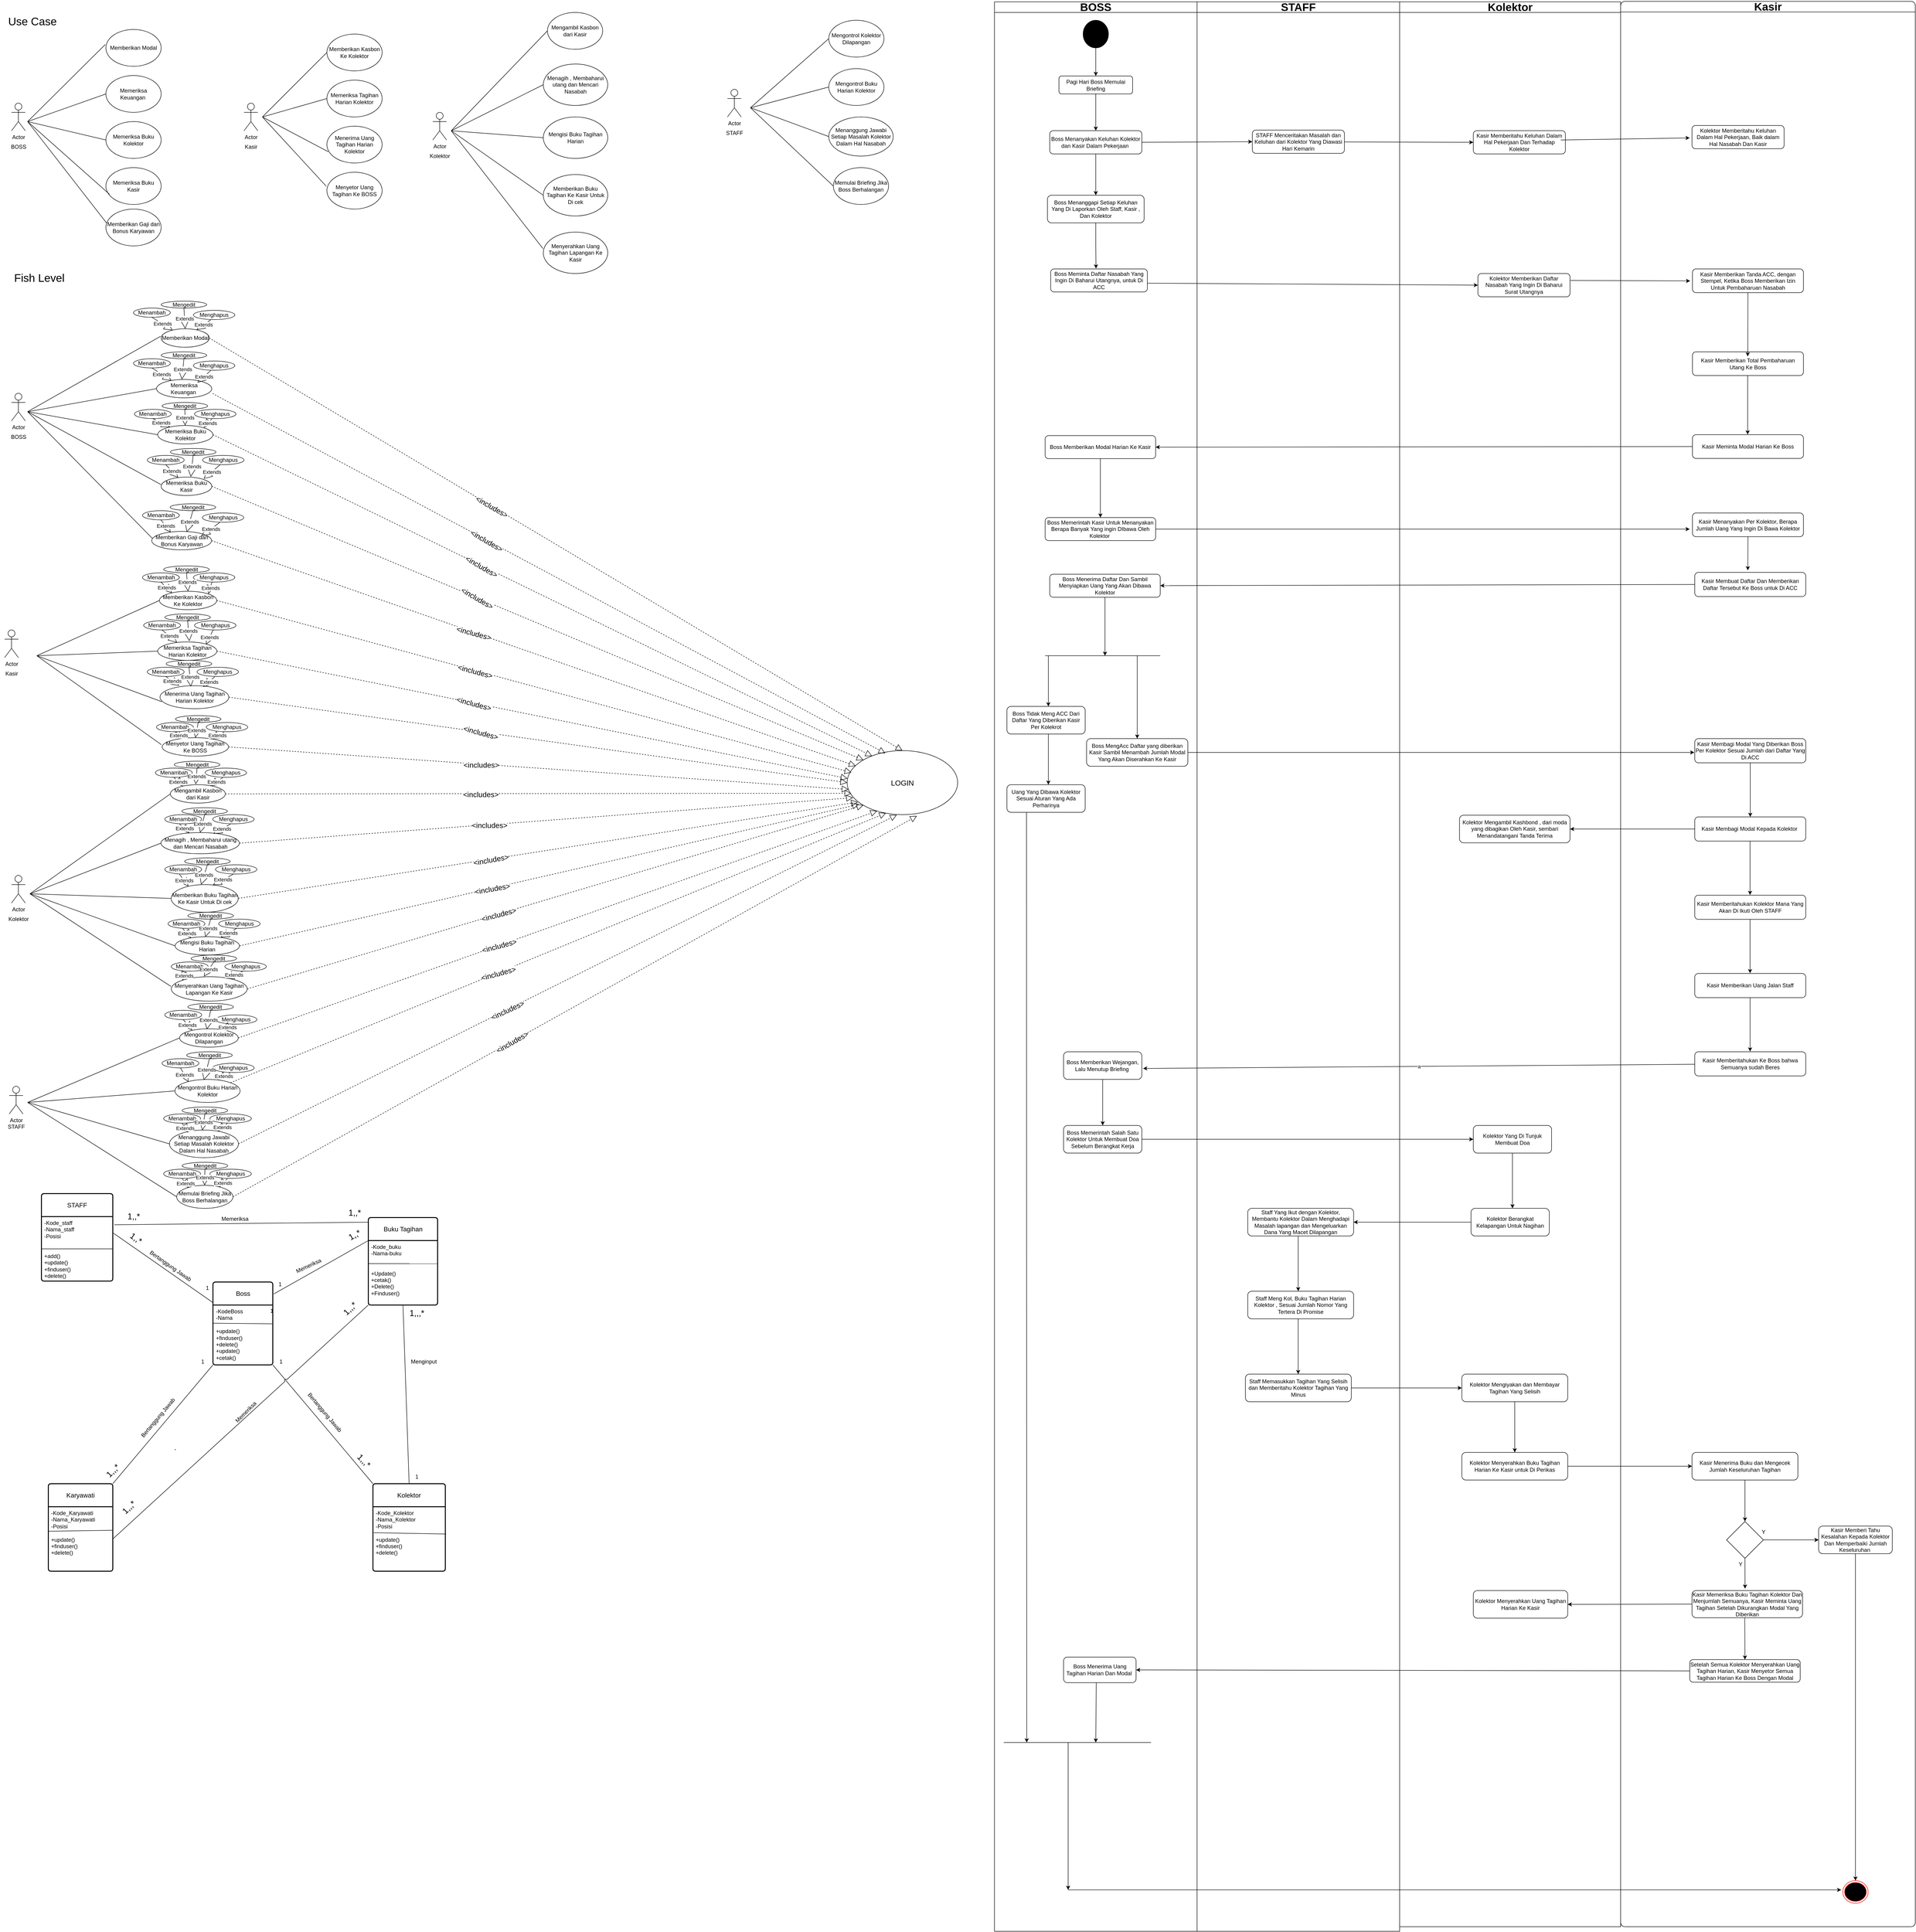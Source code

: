 <mxfile version="21.2.3" type="github">
  <diagram name="Page-1" id="ubmwu6Pek4q7jAlciyD4">
    <mxGraphModel dx="2058" dy="642" grid="1" gridSize="10" guides="1" tooltips="1" connect="1" arrows="1" fold="1" page="1" pageScale="1" pageWidth="850" pageHeight="1100" math="0" shadow="0">
      <root>
        <mxCell id="0" />
        <mxCell id="1" parent="0" />
        <mxCell id="V_F24EzPlMZrGyo3fj2X-1" value="Actor" style="shape=umlActor;verticalLabelPosition=bottom;verticalAlign=top;html=1;outlineConnect=0;" parent="1" vertex="1">
          <mxGeometry x="-675" y="240" width="30" height="60" as="geometry" />
        </mxCell>
        <mxCell id="V_F24EzPlMZrGyo3fj2X-2" value="BOSS" style="text;html=1;align=center;verticalAlign=middle;resizable=0;points=[];autosize=1;strokeColor=none;fillColor=none;" parent="1" vertex="1">
          <mxGeometry x="-690" y="320" width="60" height="30" as="geometry" />
        </mxCell>
        <mxCell id="V_F24EzPlMZrGyo3fj2X-3" value="Memberikan Modal" style="ellipse;whiteSpace=wrap;html=1;" parent="1" vertex="1">
          <mxGeometry x="-470" y="80" width="120" height="80" as="geometry" />
        </mxCell>
        <mxCell id="V_F24EzPlMZrGyo3fj2X-4" value="Memeriksa Keuangan&amp;nbsp;" style="ellipse;whiteSpace=wrap;html=1;" parent="1" vertex="1">
          <mxGeometry x="-470" y="180" width="120" height="80" as="geometry" />
        </mxCell>
        <mxCell id="V_F24EzPlMZrGyo3fj2X-5" value="Memeriksa Buku Kolektor" style="ellipse;whiteSpace=wrap;html=1;" parent="1" vertex="1">
          <mxGeometry x="-470" y="280" width="120" height="80" as="geometry" />
        </mxCell>
        <mxCell id="V_F24EzPlMZrGyo3fj2X-6" value="Memeriksa Buku Kasir" style="ellipse;whiteSpace=wrap;html=1;" parent="1" vertex="1">
          <mxGeometry x="-470" y="380" width="120" height="80" as="geometry" />
        </mxCell>
        <mxCell id="V_F24EzPlMZrGyo3fj2X-7" value="Memberikan Gaji dan Bonus Karyawan" style="ellipse;whiteSpace=wrap;html=1;" parent="1" vertex="1">
          <mxGeometry x="-470" y="470" width="120" height="80" as="geometry" />
        </mxCell>
        <mxCell id="V_F24EzPlMZrGyo3fj2X-8" value="" style="endArrow=none;html=1;rounded=0;exitX=-0.011;exitY=0.408;exitDx=0;exitDy=0;exitPerimeter=0;" parent="1" source="V_F24EzPlMZrGyo3fj2X-3" edge="1">
          <mxGeometry width="50" height="50" relative="1" as="geometry">
            <mxPoint x="-441" y="380" as="sourcePoint" />
            <mxPoint x="-640" y="280" as="targetPoint" />
          </mxGeometry>
        </mxCell>
        <mxCell id="V_F24EzPlMZrGyo3fj2X-9" value="" style="endArrow=none;html=1;rounded=0;exitX=0;exitY=0.5;exitDx=0;exitDy=0;" parent="1" source="V_F24EzPlMZrGyo3fj2X-4" edge="1">
          <mxGeometry width="50" height="50" relative="1" as="geometry">
            <mxPoint x="-461" y="123" as="sourcePoint" />
            <mxPoint x="-640" y="280" as="targetPoint" />
          </mxGeometry>
        </mxCell>
        <mxCell id="V_F24EzPlMZrGyo3fj2X-10" value="" style="endArrow=none;html=1;rounded=0;exitX=0;exitY=0.5;exitDx=0;exitDy=0;" parent="1" source="V_F24EzPlMZrGyo3fj2X-5" edge="1">
          <mxGeometry width="50" height="50" relative="1" as="geometry">
            <mxPoint x="-460" y="230" as="sourcePoint" />
            <mxPoint x="-640" y="280" as="targetPoint" />
          </mxGeometry>
        </mxCell>
        <mxCell id="V_F24EzPlMZrGyo3fj2X-11" value="" style="endArrow=none;html=1;rounded=0;exitX=0.063;exitY=0.72;exitDx=0;exitDy=0;exitPerimeter=0;" parent="1" source="V_F24EzPlMZrGyo3fj2X-6" edge="1">
          <mxGeometry width="50" height="50" relative="1" as="geometry">
            <mxPoint x="-460" y="330" as="sourcePoint" />
            <mxPoint x="-640" y="280" as="targetPoint" />
          </mxGeometry>
        </mxCell>
        <mxCell id="V_F24EzPlMZrGyo3fj2X-12" value="" style="endArrow=none;html=1;rounded=0;exitX=0.011;exitY=0.376;exitDx=0;exitDy=0;exitPerimeter=0;" parent="1" source="V_F24EzPlMZrGyo3fj2X-7" edge="1">
          <mxGeometry width="50" height="50" relative="1" as="geometry">
            <mxPoint x="-465" y="432" as="sourcePoint" />
            <mxPoint x="-640" y="280" as="targetPoint" />
          </mxGeometry>
        </mxCell>
        <mxCell id="V_F24EzPlMZrGyo3fj2X-13" value="Actor" style="shape=umlActor;verticalLabelPosition=bottom;verticalAlign=top;html=1;outlineConnect=0;" parent="1" vertex="1">
          <mxGeometry x="-170" y="240" width="30" height="60" as="geometry" />
        </mxCell>
        <mxCell id="V_F24EzPlMZrGyo3fj2X-14" value="Kasir" style="text;html=1;align=center;verticalAlign=middle;resizable=0;points=[];autosize=1;strokeColor=none;fillColor=none;" parent="1" vertex="1">
          <mxGeometry x="-180" y="320" width="50" height="30" as="geometry" />
        </mxCell>
        <mxCell id="V_F24EzPlMZrGyo3fj2X-15" value="Memberikan Kasbon Ke Kolektor" style="ellipse;whiteSpace=wrap;html=1;" parent="1" vertex="1">
          <mxGeometry x="10" y="90" width="120" height="80" as="geometry" />
        </mxCell>
        <mxCell id="V_F24EzPlMZrGyo3fj2X-16" value="Memeriksa Tagihan Harian Kolektor" style="ellipse;whiteSpace=wrap;html=1;" parent="1" vertex="1">
          <mxGeometry x="10" y="190" width="120" height="80" as="geometry" />
        </mxCell>
        <mxCell id="V_F24EzPlMZrGyo3fj2X-17" value="Menerima Uang Tagihan Harian Kolektor" style="ellipse;whiteSpace=wrap;html=1;" parent="1" vertex="1">
          <mxGeometry x="10" y="290" width="120" height="80" as="geometry" />
        </mxCell>
        <mxCell id="V_F24EzPlMZrGyo3fj2X-18" value="Menyetor Uang Tagihan Ke BOSS" style="ellipse;whiteSpace=wrap;html=1;" parent="1" vertex="1">
          <mxGeometry x="10" y="390" width="120" height="80" as="geometry" />
        </mxCell>
        <mxCell id="V_F24EzPlMZrGyo3fj2X-19" value="" style="endArrow=none;html=1;rounded=0;exitX=0;exitY=0.5;exitDx=0;exitDy=0;" parent="1" source="V_F24EzPlMZrGyo3fj2X-15" edge="1">
          <mxGeometry width="50" height="50" relative="1" as="geometry">
            <mxPoint x="-431" y="133" as="sourcePoint" />
            <mxPoint x="-130" y="270" as="targetPoint" />
          </mxGeometry>
        </mxCell>
        <mxCell id="V_F24EzPlMZrGyo3fj2X-20" value="" style="endArrow=none;html=1;rounded=0;exitX=0;exitY=0.5;exitDx=0;exitDy=0;" parent="1" source="V_F24EzPlMZrGyo3fj2X-16" edge="1">
          <mxGeometry width="50" height="50" relative="1" as="geometry">
            <mxPoint x="20" y="140" as="sourcePoint" />
            <mxPoint x="-130" y="270" as="targetPoint" />
          </mxGeometry>
        </mxCell>
        <mxCell id="V_F24EzPlMZrGyo3fj2X-21" value="" style="endArrow=none;html=1;rounded=0;exitX=0.026;exitY=0.695;exitDx=0;exitDy=0;exitPerimeter=0;" parent="1" source="V_F24EzPlMZrGyo3fj2X-17" edge="1">
          <mxGeometry width="50" height="50" relative="1" as="geometry">
            <mxPoint x="20" y="240" as="sourcePoint" />
            <mxPoint x="-130" y="270" as="targetPoint" />
          </mxGeometry>
        </mxCell>
        <mxCell id="V_F24EzPlMZrGyo3fj2X-22" value="" style="endArrow=none;html=1;rounded=0;exitX=-0.011;exitY=0.382;exitDx=0;exitDy=0;exitPerimeter=0;" parent="1" source="V_F24EzPlMZrGyo3fj2X-18" edge="1">
          <mxGeometry width="50" height="50" relative="1" as="geometry">
            <mxPoint x="23" y="356" as="sourcePoint" />
            <mxPoint x="-130" y="270" as="targetPoint" />
          </mxGeometry>
        </mxCell>
        <mxCell id="V_F24EzPlMZrGyo3fj2X-23" value="Actor" style="shape=umlActor;verticalLabelPosition=bottom;verticalAlign=top;html=1;outlineConnect=0;" parent="1" vertex="1">
          <mxGeometry x="240" y="260" width="30" height="60" as="geometry" />
        </mxCell>
        <mxCell id="V_F24EzPlMZrGyo3fj2X-24" value="Kolektor" style="text;html=1;align=center;verticalAlign=middle;resizable=0;points=[];autosize=1;strokeColor=none;fillColor=none;" parent="1" vertex="1">
          <mxGeometry x="220" y="340" width="70" height="30" as="geometry" />
        </mxCell>
        <mxCell id="V_F24EzPlMZrGyo3fj2X-25" value="Mengambil Kasbon dari Kasir" style="ellipse;whiteSpace=wrap;html=1;" parent="1" vertex="1">
          <mxGeometry x="489" y="43" width="120" height="80" as="geometry" />
        </mxCell>
        <mxCell id="V_F24EzPlMZrGyo3fj2X-26" value="Menagih , Membaharui utang dan Mencari Nasabah" style="ellipse;whiteSpace=wrap;html=1;" parent="1" vertex="1">
          <mxGeometry x="480" y="155" width="140" height="90" as="geometry" />
        </mxCell>
        <mxCell id="V_F24EzPlMZrGyo3fj2X-27" value="Mengisi Buku Tagihan Harian" style="ellipse;whiteSpace=wrap;html=1;" parent="1" vertex="1">
          <mxGeometry x="480" y="270" width="140" height="90" as="geometry" />
        </mxCell>
        <mxCell id="V_F24EzPlMZrGyo3fj2X-28" value="Memberikan Buku Tagihan Ke Kasir Untuk Di cek" style="ellipse;whiteSpace=wrap;html=1;" parent="1" vertex="1">
          <mxGeometry x="480" y="395" width="140" height="90" as="geometry" />
        </mxCell>
        <mxCell id="V_F24EzPlMZrGyo3fj2X-29" value="Menyerahkan Uang Tagihan Lapangan Ke Kasir" style="ellipse;whiteSpace=wrap;html=1;" parent="1" vertex="1">
          <mxGeometry x="480" y="520" width="140" height="90" as="geometry" />
        </mxCell>
        <mxCell id="V_F24EzPlMZrGyo3fj2X-30" value="" style="endArrow=none;html=1;rounded=0;entryX=0;entryY=0.5;entryDx=0;entryDy=0;" parent="1" target="V_F24EzPlMZrGyo3fj2X-25" edge="1">
          <mxGeometry width="50" height="50" relative="1" as="geometry">
            <mxPoint x="280" y="300" as="sourcePoint" />
            <mxPoint x="620" y="290" as="targetPoint" />
          </mxGeometry>
        </mxCell>
        <mxCell id="V_F24EzPlMZrGyo3fj2X-31" value="" style="endArrow=none;html=1;rounded=0;entryX=0;entryY=0.5;entryDx=0;entryDy=0;" parent="1" target="V_F24EzPlMZrGyo3fj2X-26" edge="1">
          <mxGeometry width="50" height="50" relative="1" as="geometry">
            <mxPoint x="280" y="300" as="sourcePoint" />
            <mxPoint x="490" y="90" as="targetPoint" />
          </mxGeometry>
        </mxCell>
        <mxCell id="V_F24EzPlMZrGyo3fj2X-32" value="" style="endArrow=none;html=1;rounded=0;entryX=0;entryY=0.5;entryDx=0;entryDy=0;" parent="1" target="V_F24EzPlMZrGyo3fj2X-27" edge="1">
          <mxGeometry width="50" height="50" relative="1" as="geometry">
            <mxPoint x="280" y="300" as="sourcePoint" />
            <mxPoint x="490" y="210" as="targetPoint" />
          </mxGeometry>
        </mxCell>
        <mxCell id="V_F24EzPlMZrGyo3fj2X-33" value="" style="endArrow=none;html=1;rounded=0;entryX=0;entryY=0.5;entryDx=0;entryDy=0;" parent="1" target="V_F24EzPlMZrGyo3fj2X-28" edge="1">
          <mxGeometry width="50" height="50" relative="1" as="geometry">
            <mxPoint x="280" y="300" as="sourcePoint" />
            <mxPoint x="490" y="325" as="targetPoint" />
          </mxGeometry>
        </mxCell>
        <mxCell id="V_F24EzPlMZrGyo3fj2X-34" value="" style="endArrow=none;html=1;rounded=0;entryX=-0.005;entryY=0.398;entryDx=0;entryDy=0;entryPerimeter=0;" parent="1" target="V_F24EzPlMZrGyo3fj2X-29" edge="1">
          <mxGeometry width="50" height="50" relative="1" as="geometry">
            <mxPoint x="280" y="300" as="sourcePoint" />
            <mxPoint x="490" y="450" as="targetPoint" />
          </mxGeometry>
        </mxCell>
        <mxCell id="V_F24EzPlMZrGyo3fj2X-35" value="&lt;font style=&quot;font-size: 24px;&quot;&gt;Use Case&lt;/font&gt;" style="text;html=1;align=center;verticalAlign=middle;resizable=0;points=[];autosize=1;strokeColor=none;fillColor=none;" parent="1" vertex="1">
          <mxGeometry x="-695" y="43" width="130" height="40" as="geometry" />
        </mxCell>
        <mxCell id="V_F24EzPlMZrGyo3fj2X-36" value="&lt;font style=&quot;font-size: 24px;&quot;&gt;Fish Level&lt;/font&gt;" style="text;html=1;align=center;verticalAlign=middle;resizable=0;points=[];autosize=1;strokeColor=none;fillColor=none;" parent="1" vertex="1">
          <mxGeometry x="-680" y="600" width="130" height="40" as="geometry" />
        </mxCell>
        <mxCell id="V_F24EzPlMZrGyo3fj2X-37" value="Actor" style="shape=umlActor;verticalLabelPosition=bottom;verticalAlign=top;html=1;outlineConnect=0;" parent="1" vertex="1">
          <mxGeometry x="-675" y="870" width="30" height="60" as="geometry" />
        </mxCell>
        <mxCell id="V_F24EzPlMZrGyo3fj2X-38" value="BOSS" style="text;html=1;align=center;verticalAlign=middle;resizable=0;points=[];autosize=1;strokeColor=none;fillColor=none;" parent="1" vertex="1">
          <mxGeometry x="-690" y="950" width="60" height="30" as="geometry" />
        </mxCell>
        <mxCell id="V_F24EzPlMZrGyo3fj2X-39" value="Memeriksa Keuangan&amp;nbsp;" style="ellipse;whiteSpace=wrap;html=1;" parent="1" vertex="1">
          <mxGeometry x="-360" y="840" width="120" height="40" as="geometry" />
        </mxCell>
        <mxCell id="V_F24EzPlMZrGyo3fj2X-40" value="Memeriksa Buku Kolektor" style="ellipse;whiteSpace=wrap;html=1;" parent="1" vertex="1">
          <mxGeometry x="-357.5" y="940" width="120" height="40" as="geometry" />
        </mxCell>
        <mxCell id="V_F24EzPlMZrGyo3fj2X-41" value="Memeriksa Buku Kasir" style="ellipse;whiteSpace=wrap;html=1;" parent="1" vertex="1">
          <mxGeometry x="-350" y="1052" width="110" height="40" as="geometry" />
        </mxCell>
        <mxCell id="V_F24EzPlMZrGyo3fj2X-42" value="Memberikan Gaji dan Bonus Karyawan" style="ellipse;whiteSpace=wrap;html=1;" parent="1" vertex="1">
          <mxGeometry x="-370.5" y="1170" width="130" height="40" as="geometry" />
        </mxCell>
        <mxCell id="V_F24EzPlMZrGyo3fj2X-43" value="" style="endArrow=none;html=1;rounded=0;exitX=-0.011;exitY=0.408;exitDx=0;exitDy=0;exitPerimeter=0;" parent="1" source="V_F24EzPlMZrGyo3fj2X-48" edge="1">
          <mxGeometry width="50" height="50" relative="1" as="geometry">
            <mxPoint x="-441" y="1010" as="sourcePoint" />
            <mxPoint x="-640" y="910" as="targetPoint" />
          </mxGeometry>
        </mxCell>
        <mxCell id="V_F24EzPlMZrGyo3fj2X-44" value="" style="endArrow=none;html=1;rounded=0;exitX=0;exitY=0.5;exitDx=0;exitDy=0;" parent="1" source="V_F24EzPlMZrGyo3fj2X-39" edge="1">
          <mxGeometry width="50" height="50" relative="1" as="geometry">
            <mxPoint x="-461" y="753" as="sourcePoint" />
            <mxPoint x="-640" y="910" as="targetPoint" />
          </mxGeometry>
        </mxCell>
        <mxCell id="V_F24EzPlMZrGyo3fj2X-45" value="" style="endArrow=none;html=1;rounded=0;exitX=0;exitY=0.5;exitDx=0;exitDy=0;" parent="1" source="V_F24EzPlMZrGyo3fj2X-40" edge="1">
          <mxGeometry width="50" height="50" relative="1" as="geometry">
            <mxPoint x="-460" y="860" as="sourcePoint" />
            <mxPoint x="-640" y="910" as="targetPoint" />
          </mxGeometry>
        </mxCell>
        <mxCell id="V_F24EzPlMZrGyo3fj2X-46" value="" style="endArrow=none;html=1;rounded=0;exitX=-0.005;exitY=0.404;exitDx=0;exitDy=0;exitPerimeter=0;" parent="1" source="V_F24EzPlMZrGyo3fj2X-41" edge="1">
          <mxGeometry width="50" height="50" relative="1" as="geometry">
            <mxPoint x="-460" y="960" as="sourcePoint" />
            <mxPoint x="-640" y="910" as="targetPoint" />
          </mxGeometry>
        </mxCell>
        <mxCell id="V_F24EzPlMZrGyo3fj2X-47" value="" style="endArrow=none;html=1;rounded=0;exitX=0.011;exitY=0.376;exitDx=0;exitDy=0;exitPerimeter=0;" parent="1" source="V_F24EzPlMZrGyo3fj2X-42" edge="1">
          <mxGeometry width="50" height="50" relative="1" as="geometry">
            <mxPoint x="-465" y="1062" as="sourcePoint" />
            <mxPoint x="-640" y="910" as="targetPoint" />
          </mxGeometry>
        </mxCell>
        <mxCell id="V_F24EzPlMZrGyo3fj2X-48" value="Memberikan Modal" style="ellipse;whiteSpace=wrap;html=1;" parent="1" vertex="1">
          <mxGeometry x="-350" y="730" width="104.5" height="40" as="geometry" />
        </mxCell>
        <mxCell id="V_F24EzPlMZrGyo3fj2X-49" value="Extends" style="endArrow=block;endSize=16;endFill=0;html=1;rounded=0;exitX=0.5;exitY=1;exitDx=0;exitDy=0;" parent="1" source="V_F24EzPlMZrGyo3fj2X-52" target="V_F24EzPlMZrGyo3fj2X-48" edge="1">
          <mxGeometry width="160" relative="1" as="geometry">
            <mxPoint x="118" y="1180" as="sourcePoint" />
            <mxPoint x="-348" y="734" as="targetPoint" />
          </mxGeometry>
        </mxCell>
        <mxCell id="V_F24EzPlMZrGyo3fj2X-50" value="Mengedit" style="ellipse;whiteSpace=wrap;html=1;" parent="1" vertex="1">
          <mxGeometry x="-350" y="670" width="99" height="15" as="geometry" />
        </mxCell>
        <mxCell id="V_F24EzPlMZrGyo3fj2X-51" value="Menghapus" style="ellipse;whiteSpace=wrap;html=1;" parent="1" vertex="1">
          <mxGeometry x="-280" y="690" width="90" height="20" as="geometry" />
        </mxCell>
        <mxCell id="V_F24EzPlMZrGyo3fj2X-52" value="Menambah" style="ellipse;whiteSpace=wrap;html=1;" parent="1" vertex="1">
          <mxGeometry x="-410" y="685" width="80" height="20" as="geometry" />
        </mxCell>
        <mxCell id="V_F24EzPlMZrGyo3fj2X-53" value="Extends" style="endArrow=block;endSize=16;endFill=0;html=1;rounded=0;exitX=0.5;exitY=1;exitDx=0;exitDy=0;entryX=0.5;entryY=0;entryDx=0;entryDy=0;" parent="1" source="V_F24EzPlMZrGyo3fj2X-50" target="V_F24EzPlMZrGyo3fj2X-48" edge="1">
          <mxGeometry x="0.015" width="160" relative="1" as="geometry">
            <mxPoint x="-270" y="625" as="sourcePoint" />
            <mxPoint x="-295.25" y="729" as="targetPoint" />
            <mxPoint as="offset" />
          </mxGeometry>
        </mxCell>
        <mxCell id="V_F24EzPlMZrGyo3fj2X-54" value="Extends" style="endArrow=block;endSize=16;endFill=0;html=1;rounded=0;exitX=0.42;exitY=1.022;exitDx=0;exitDy=0;exitPerimeter=0;" parent="1" source="V_F24EzPlMZrGyo3fj2X-51" target="V_F24EzPlMZrGyo3fj2X-48" edge="1">
          <mxGeometry width="160" relative="1" as="geometry">
            <mxPoint x="-215.0" y="705" as="sourcePoint" />
            <mxPoint x="-246.25" y="731" as="targetPoint" />
          </mxGeometry>
        </mxCell>
        <mxCell id="F44c-kOGHu8RSJYAFivu-8" value="Extends" style="endArrow=block;endSize=16;endFill=0;html=1;rounded=0;exitX=0.5;exitY=1;exitDx=0;exitDy=0;" parent="1" target="V_F24EzPlMZrGyo3fj2X-39" edge="1">
          <mxGeometry width="160" relative="1" as="geometry">
            <mxPoint x="-370" y="815" as="sourcePoint" />
            <mxPoint x="-338" y="847" as="targetPoint" />
          </mxGeometry>
        </mxCell>
        <mxCell id="F44c-kOGHu8RSJYAFivu-9" value="Mengedit" style="ellipse;whiteSpace=wrap;html=1;" parent="1" vertex="1">
          <mxGeometry x="-350" y="780" width="99" height="15" as="geometry" />
        </mxCell>
        <mxCell id="F44c-kOGHu8RSJYAFivu-10" value="Menghapus" style="ellipse;whiteSpace=wrap;html=1;" parent="1" vertex="1">
          <mxGeometry x="-280" y="800" width="90" height="20" as="geometry" />
        </mxCell>
        <mxCell id="F44c-kOGHu8RSJYAFivu-11" value="Menambah" style="ellipse;whiteSpace=wrap;html=1;" parent="1" vertex="1">
          <mxGeometry x="-410" y="795" width="80" height="20" as="geometry" />
        </mxCell>
        <mxCell id="F44c-kOGHu8RSJYAFivu-12" value="Extends" style="endArrow=block;endSize=16;endFill=0;html=1;rounded=0;exitX=0.5;exitY=1;exitDx=0;exitDy=0;entryX=0.5;entryY=0;entryDx=0;entryDy=0;" parent="1" source="F44c-kOGHu8RSJYAFivu-9" edge="1">
          <mxGeometry x="0.015" width="160" relative="1" as="geometry">
            <mxPoint x="-270" y="735" as="sourcePoint" />
            <mxPoint x="-305" y="840" as="targetPoint" />
            <mxPoint as="offset" />
          </mxGeometry>
        </mxCell>
        <mxCell id="F44c-kOGHu8RSJYAFivu-13" value="Extends" style="endArrow=block;endSize=16;endFill=0;html=1;rounded=0;exitX=0.42;exitY=1.022;exitDx=0;exitDy=0;exitPerimeter=0;" parent="1" source="F44c-kOGHu8RSJYAFivu-10" edge="1">
          <mxGeometry width="160" relative="1" as="geometry">
            <mxPoint x="-215.0" y="815" as="sourcePoint" />
            <mxPoint x="-271" y="847" as="targetPoint" />
          </mxGeometry>
        </mxCell>
        <mxCell id="F44c-kOGHu8RSJYAFivu-16" value="Extends" style="endArrow=block;endSize=16;endFill=0;html=1;rounded=0;exitX=0.5;exitY=1;exitDx=0;exitDy=0;" parent="1" source="F44c-kOGHu8RSJYAFivu-19" target="V_F24EzPlMZrGyo3fj2X-40" edge="1">
          <mxGeometry width="160" relative="1" as="geometry">
            <mxPoint x="120" y="1400" as="sourcePoint" />
            <mxPoint x="-347.5" y="960" as="targetPoint" />
          </mxGeometry>
        </mxCell>
        <mxCell id="F44c-kOGHu8RSJYAFivu-17" value="Mengedit" style="ellipse;whiteSpace=wrap;html=1;" parent="1" vertex="1">
          <mxGeometry x="-348" y="890" width="99" height="15" as="geometry" />
        </mxCell>
        <mxCell id="F44c-kOGHu8RSJYAFivu-18" value="Menghapus" style="ellipse;whiteSpace=wrap;html=1;" parent="1" vertex="1">
          <mxGeometry x="-277.5" y="905" width="90" height="20" as="geometry" />
        </mxCell>
        <mxCell id="F44c-kOGHu8RSJYAFivu-19" value="Menambah" style="ellipse;whiteSpace=wrap;html=1;" parent="1" vertex="1">
          <mxGeometry x="-408" y="905" width="80" height="20" as="geometry" />
        </mxCell>
        <mxCell id="F44c-kOGHu8RSJYAFivu-20" value="Extends" style="endArrow=block;endSize=16;endFill=0;html=1;rounded=0;exitX=0.5;exitY=1;exitDx=0;exitDy=0;" parent="1" source="F44c-kOGHu8RSJYAFivu-17" target="V_F24EzPlMZrGyo3fj2X-40" edge="1">
          <mxGeometry x="0.015" width="160" relative="1" as="geometry">
            <mxPoint x="-268" y="845" as="sourcePoint" />
            <mxPoint x="-303" y="950" as="targetPoint" />
            <mxPoint as="offset" />
          </mxGeometry>
        </mxCell>
        <mxCell id="F44c-kOGHu8RSJYAFivu-21" value="Extends" style="endArrow=block;endSize=16;endFill=0;html=1;rounded=0;exitX=0.42;exitY=1.022;exitDx=0;exitDy=0;exitPerimeter=0;entryX=0.834;entryY=0.115;entryDx=0;entryDy=0;entryPerimeter=0;" parent="1" source="F44c-kOGHu8RSJYAFivu-18" target="V_F24EzPlMZrGyo3fj2X-40" edge="1">
          <mxGeometry width="160" relative="1" as="geometry">
            <mxPoint x="-213.0" y="925" as="sourcePoint" />
            <mxPoint x="-269" y="957" as="targetPoint" />
          </mxGeometry>
        </mxCell>
        <mxCell id="F44c-kOGHu8RSJYAFivu-22" value="Extends" style="endArrow=block;endSize=16;endFill=0;html=1;rounded=0;exitX=0.5;exitY=1;exitDx=0;exitDy=0;" parent="1" source="F44c-kOGHu8RSJYAFivu-25" target="V_F24EzPlMZrGyo3fj2X-41" edge="1">
          <mxGeometry width="160" relative="1" as="geometry">
            <mxPoint x="138" y="1495" as="sourcePoint" />
            <mxPoint x="-318" y="1052" as="targetPoint" />
          </mxGeometry>
        </mxCell>
        <mxCell id="F44c-kOGHu8RSJYAFivu-23" value="Mengedit" style="ellipse;whiteSpace=wrap;html=1;" parent="1" vertex="1">
          <mxGeometry x="-330" y="990" width="99" height="15" as="geometry" />
        </mxCell>
        <mxCell id="F44c-kOGHu8RSJYAFivu-24" value="Menghapus" style="ellipse;whiteSpace=wrap;html=1;" parent="1" vertex="1">
          <mxGeometry x="-260" y="1005" width="90" height="20" as="geometry" />
        </mxCell>
        <mxCell id="F44c-kOGHu8RSJYAFivu-25" value="Menambah" style="ellipse;whiteSpace=wrap;html=1;" parent="1" vertex="1">
          <mxGeometry x="-380" y="1005" width="80" height="20" as="geometry" />
        </mxCell>
        <mxCell id="F44c-kOGHu8RSJYAFivu-26" value="Extends" style="endArrow=block;endSize=16;endFill=0;html=1;rounded=0;exitX=0.5;exitY=1;exitDx=0;exitDy=0;entryX=0.585;entryY=-0.012;entryDx=0;entryDy=0;entryPerimeter=0;" parent="1" source="F44c-kOGHu8RSJYAFivu-23" target="V_F24EzPlMZrGyo3fj2X-41" edge="1">
          <mxGeometry x="0.015" width="160" relative="1" as="geometry">
            <mxPoint x="-250" y="940" as="sourcePoint" />
            <mxPoint x="-285" y="1045" as="targetPoint" />
            <mxPoint as="offset" />
          </mxGeometry>
        </mxCell>
        <mxCell id="F44c-kOGHu8RSJYAFivu-27" value="Extends" style="endArrow=block;endSize=16;endFill=0;html=1;rounded=0;exitX=0.42;exitY=1.022;exitDx=0;exitDy=0;exitPerimeter=0;entryX=0.84;entryY=0.095;entryDx=0;entryDy=0;entryPerimeter=0;" parent="1" source="F44c-kOGHu8RSJYAFivu-24" target="V_F24EzPlMZrGyo3fj2X-41" edge="1">
          <mxGeometry width="160" relative="1" as="geometry">
            <mxPoint x="-195.0" y="1020" as="sourcePoint" />
            <mxPoint x="-251" y="1052" as="targetPoint" />
          </mxGeometry>
        </mxCell>
        <mxCell id="F44c-kOGHu8RSJYAFivu-28" value="Extends" style="endArrow=block;endSize=16;endFill=0;html=1;rounded=0;exitX=0.5;exitY=1;exitDx=0;exitDy=0;entryX=0.317;entryY=0.05;entryDx=0;entryDy=0;entryPerimeter=0;" parent="1" source="F44c-kOGHu8RSJYAFivu-31" target="V_F24EzPlMZrGyo3fj2X-42" edge="1">
          <mxGeometry width="160" relative="1" as="geometry">
            <mxPoint x="137.5" y="1620" as="sourcePoint" />
            <mxPoint x="-318.5" y="1177" as="targetPoint" />
          </mxGeometry>
        </mxCell>
        <mxCell id="F44c-kOGHu8RSJYAFivu-29" value="Mengedit" style="ellipse;whiteSpace=wrap;html=1;" parent="1" vertex="1">
          <mxGeometry x="-330.5" y="1110" width="99" height="15" as="geometry" />
        </mxCell>
        <mxCell id="F44c-kOGHu8RSJYAFivu-30" value="Menghapus" style="ellipse;whiteSpace=wrap;html=1;" parent="1" vertex="1">
          <mxGeometry x="-260.5" y="1130" width="90" height="20" as="geometry" />
        </mxCell>
        <mxCell id="F44c-kOGHu8RSJYAFivu-31" value="Menambah" style="ellipse;whiteSpace=wrap;html=1;" parent="1" vertex="1">
          <mxGeometry x="-390.5" y="1125" width="80" height="20" as="geometry" />
        </mxCell>
        <mxCell id="F44c-kOGHu8RSJYAFivu-32" value="Extends" style="endArrow=block;endSize=16;endFill=0;html=1;rounded=0;exitX=0.5;exitY=1;exitDx=0;exitDy=0;entryX=0.585;entryY=0.041;entryDx=0;entryDy=0;entryPerimeter=0;" parent="1" source="F44c-kOGHu8RSJYAFivu-29" target="V_F24EzPlMZrGyo3fj2X-42" edge="1">
          <mxGeometry x="0.015" width="160" relative="1" as="geometry">
            <mxPoint x="-250.5" y="1065" as="sourcePoint" />
            <mxPoint x="-285.5" y="1170" as="targetPoint" />
            <mxPoint as="offset" />
          </mxGeometry>
        </mxCell>
        <mxCell id="F44c-kOGHu8RSJYAFivu-33" value="Extends" style="endArrow=block;endSize=16;endFill=0;html=1;rounded=0;exitX=0.42;exitY=1.022;exitDx=0;exitDy=0;exitPerimeter=0;entryX=0.833;entryY=0.25;entryDx=0;entryDy=0;entryPerimeter=0;" parent="1" source="F44c-kOGHu8RSJYAFivu-30" target="V_F24EzPlMZrGyo3fj2X-42" edge="1">
          <mxGeometry width="160" relative="1" as="geometry">
            <mxPoint x="-195.5" y="1145" as="sourcePoint" />
            <mxPoint x="-251.5" y="1177" as="targetPoint" />
          </mxGeometry>
        </mxCell>
        <mxCell id="F44c-kOGHu8RSJYAFivu-34" value="Actor" style="shape=umlActor;verticalLabelPosition=bottom;verticalAlign=top;html=1;outlineConnect=0;" parent="1" vertex="1">
          <mxGeometry x="-690" y="1384" width="30" height="60" as="geometry" />
        </mxCell>
        <mxCell id="F44c-kOGHu8RSJYAFivu-35" value="Kasir" style="text;html=1;align=center;verticalAlign=middle;resizable=0;points=[];autosize=1;strokeColor=none;fillColor=none;" parent="1" vertex="1">
          <mxGeometry x="-700" y="1464" width="50" height="30" as="geometry" />
        </mxCell>
        <mxCell id="F44c-kOGHu8RSJYAFivu-36" value="Memberikan Kasbon Ke Kolektor" style="ellipse;whiteSpace=wrap;html=1;" parent="1" vertex="1">
          <mxGeometry x="-353.75" y="1300" width="124.5" height="40" as="geometry" />
        </mxCell>
        <mxCell id="F44c-kOGHu8RSJYAFivu-37" value="Memeriksa Tagihan Harian Kolektor" style="ellipse;whiteSpace=wrap;html=1;" parent="1" vertex="1">
          <mxGeometry x="-357.5" y="1410" width="128.5" height="40" as="geometry" />
        </mxCell>
        <mxCell id="F44c-kOGHu8RSJYAFivu-38" value="Menerima Uang Tagihan Harian Kolektor" style="ellipse;whiteSpace=wrap;html=1;" parent="1" vertex="1">
          <mxGeometry x="-352.5" y="1505" width="149.5" height="50" as="geometry" />
        </mxCell>
        <mxCell id="F44c-kOGHu8RSJYAFivu-39" value="Menyetor Uang Tagihan Ke BOSS" style="ellipse;whiteSpace=wrap;html=1;" parent="1" vertex="1">
          <mxGeometry x="-347.75" y="1618" width="144.25" height="40" as="geometry" />
        </mxCell>
        <mxCell id="F44c-kOGHu8RSJYAFivu-40" value="" style="endArrow=none;html=1;rounded=0;exitX=0;exitY=0.5;exitDx=0;exitDy=0;" parent="1" source="F44c-kOGHu8RSJYAFivu-36" edge="1">
          <mxGeometry width="50" height="50" relative="1" as="geometry">
            <mxPoint x="-831" y="1293" as="sourcePoint" />
            <mxPoint x="-620" y="1440" as="targetPoint" />
          </mxGeometry>
        </mxCell>
        <mxCell id="F44c-kOGHu8RSJYAFivu-41" value="" style="endArrow=none;html=1;rounded=0;exitX=0;exitY=0.5;exitDx=0;exitDy=0;" parent="1" source="F44c-kOGHu8RSJYAFivu-37" edge="1">
          <mxGeometry width="50" height="50" relative="1" as="geometry">
            <mxPoint x="-380" y="1300" as="sourcePoint" />
            <mxPoint x="-620" y="1440" as="targetPoint" />
          </mxGeometry>
        </mxCell>
        <mxCell id="F44c-kOGHu8RSJYAFivu-42" value="" style="endArrow=none;html=1;rounded=0;exitX=0.026;exitY=0.695;exitDx=0;exitDy=0;exitPerimeter=0;" parent="1" source="F44c-kOGHu8RSJYAFivu-38" edge="1">
          <mxGeometry width="50" height="50" relative="1" as="geometry">
            <mxPoint x="-380" y="1400" as="sourcePoint" />
            <mxPoint x="-620" y="1440" as="targetPoint" />
          </mxGeometry>
        </mxCell>
        <mxCell id="F44c-kOGHu8RSJYAFivu-43" value="" style="endArrow=none;html=1;rounded=0;exitX=-0.011;exitY=0.382;exitDx=0;exitDy=0;exitPerimeter=0;" parent="1" source="F44c-kOGHu8RSJYAFivu-39" edge="1">
          <mxGeometry width="50" height="50" relative="1" as="geometry">
            <mxPoint x="-377" y="1516" as="sourcePoint" />
            <mxPoint x="-620" y="1440" as="targetPoint" />
          </mxGeometry>
        </mxCell>
        <mxCell id="F44c-kOGHu8RSJYAFivu-44" value="Extends" style="endArrow=block;endSize=16;endFill=0;html=1;rounded=0;entryX=0.218;entryY=0.094;entryDx=0;entryDy=0;entryPerimeter=0;exitX=0.5;exitY=1;exitDx=0;exitDy=0;" parent="1" source="F44c-kOGHu8RSJYAFivu-47" target="F44c-kOGHu8RSJYAFivu-36" edge="1">
          <mxGeometry width="160" relative="1" as="geometry">
            <mxPoint x="-360" y="1280" as="sourcePoint" />
            <mxPoint x="-338.5" y="1300" as="targetPoint" />
          </mxGeometry>
        </mxCell>
        <mxCell id="F44c-kOGHu8RSJYAFivu-45" value="Mengedit" style="ellipse;whiteSpace=wrap;html=1;" parent="1" vertex="1">
          <mxGeometry x="-344.5" y="1245" width="99" height="15" as="geometry" />
        </mxCell>
        <mxCell id="F44c-kOGHu8RSJYAFivu-46" value="Menghapus" style="ellipse;whiteSpace=wrap;html=1;" parent="1" vertex="1">
          <mxGeometry x="-280" y="1260" width="90" height="20" as="geometry" />
        </mxCell>
        <mxCell id="F44c-kOGHu8RSJYAFivu-47" value="Menambah" style="ellipse;whiteSpace=wrap;html=1;" parent="1" vertex="1">
          <mxGeometry x="-390.5" y="1260" width="80" height="20" as="geometry" />
        </mxCell>
        <mxCell id="F44c-kOGHu8RSJYAFivu-48" value="Extends" style="endArrow=block;endSize=16;endFill=0;html=1;rounded=0;exitX=0.5;exitY=1;exitDx=0;exitDy=0;entryX=0.5;entryY=0;entryDx=0;entryDy=0;" parent="1" source="F44c-kOGHu8RSJYAFivu-45" target="F44c-kOGHu8RSJYAFivu-36" edge="1">
          <mxGeometry x="0.015" width="160" relative="1" as="geometry">
            <mxPoint x="-260" y="1193" as="sourcePoint" />
            <mxPoint x="-303.5" y="1300" as="targetPoint" />
            <mxPoint as="offset" />
          </mxGeometry>
        </mxCell>
        <mxCell id="F44c-kOGHu8RSJYAFivu-49" value="Extends" style="endArrow=block;endSize=16;endFill=0;html=1;rounded=0;entryX=1;entryY=0;entryDx=0;entryDy=0;exitX=0.452;exitY=0.968;exitDx=0;exitDy=0;exitPerimeter=0;" parent="1" source="F44c-kOGHu8RSJYAFivu-46" target="F44c-kOGHu8RSJYAFivu-36" edge="1">
          <mxGeometry x="0.015" width="160" relative="1" as="geometry">
            <mxPoint x="-230" y="1280" as="sourcePoint" />
            <mxPoint x="-254.5" y="1325" as="targetPoint" />
            <mxPoint as="offset" />
          </mxGeometry>
        </mxCell>
        <mxCell id="F44c-kOGHu8RSJYAFivu-51" value="Extends" style="endArrow=block;endSize=16;endFill=0;html=1;rounded=0;exitX=0.5;exitY=1;exitDx=0;exitDy=0;" parent="1" source="F44c-kOGHu8RSJYAFivu-54" target="F44c-kOGHu8RSJYAFivu-37" edge="1">
          <mxGeometry width="160" relative="1" as="geometry">
            <mxPoint x="-357.5" y="1384" as="sourcePoint" />
            <mxPoint x="-324.5" y="1408" as="targetPoint" />
          </mxGeometry>
        </mxCell>
        <mxCell id="F44c-kOGHu8RSJYAFivu-52" value="Mengedit" style="ellipse;whiteSpace=wrap;html=1;" parent="1" vertex="1">
          <mxGeometry x="-342" y="1349" width="99" height="15" as="geometry" />
        </mxCell>
        <mxCell id="F44c-kOGHu8RSJYAFivu-53" value="Menghapus" style="ellipse;whiteSpace=wrap;html=1;" parent="1" vertex="1">
          <mxGeometry x="-277.5" y="1364" width="90" height="20" as="geometry" />
        </mxCell>
        <mxCell id="F44c-kOGHu8RSJYAFivu-54" value="Menambah" style="ellipse;whiteSpace=wrap;html=1;" parent="1" vertex="1">
          <mxGeometry x="-388" y="1364" width="80" height="20" as="geometry" />
        </mxCell>
        <mxCell id="F44c-kOGHu8RSJYAFivu-55" value="Extends" style="endArrow=block;endSize=16;endFill=0;html=1;rounded=0;exitX=0.5;exitY=1;exitDx=0;exitDy=0;entryX=0.535;entryY=-0.043;entryDx=0;entryDy=0;entryPerimeter=0;" parent="1" source="F44c-kOGHu8RSJYAFivu-52" target="F44c-kOGHu8RSJYAFivu-37" edge="1">
          <mxGeometry x="0.015" width="160" relative="1" as="geometry">
            <mxPoint x="-257.5" y="1297" as="sourcePoint" />
            <mxPoint x="-288.5" y="1404" as="targetPoint" />
            <mxPoint as="offset" />
          </mxGeometry>
        </mxCell>
        <mxCell id="F44c-kOGHu8RSJYAFivu-56" value="Extends" style="endArrow=block;endSize=16;endFill=0;html=1;rounded=0;entryX=0.818;entryY=0.136;entryDx=0;entryDy=0;exitX=0.452;exitY=0.968;exitDx=0;exitDy=0;exitPerimeter=0;entryPerimeter=0;" parent="1" source="F44c-kOGHu8RSJYAFivu-53" target="F44c-kOGHu8RSJYAFivu-37" edge="1">
          <mxGeometry x="0.015" width="160" relative="1" as="geometry">
            <mxPoint x="-227.5" y="1384" as="sourcePoint" />
            <mxPoint x="-245.5" y="1410" as="targetPoint" />
            <mxPoint as="offset" />
          </mxGeometry>
        </mxCell>
        <mxCell id="F44c-kOGHu8RSJYAFivu-57" value="Extends" style="endArrow=block;endSize=16;endFill=0;html=1;rounded=0;exitX=0.5;exitY=1;exitDx=0;exitDy=0;entryX=0.279;entryY=0;entryDx=0;entryDy=0;entryPerimeter=0;" parent="1" source="F44c-kOGHu8RSJYAFivu-59" target="F44c-kOGHu8RSJYAFivu-38" edge="1">
          <mxGeometry width="160" relative="1" as="geometry">
            <mxPoint x="-353.25" y="1478" as="sourcePoint" />
            <mxPoint x="-310.75" y="1505" as="targetPoint" />
          </mxGeometry>
        </mxCell>
        <mxCell id="F44c-kOGHu8RSJYAFivu-58" value="Menghapus" style="ellipse;whiteSpace=wrap;html=1;" parent="1" vertex="1">
          <mxGeometry x="-272" y="1465" width="90" height="20" as="geometry" />
        </mxCell>
        <mxCell id="F44c-kOGHu8RSJYAFivu-59" value="Menambah" style="ellipse;whiteSpace=wrap;html=1;" parent="1" vertex="1">
          <mxGeometry x="-380" y="1465" width="80" height="20" as="geometry" />
        </mxCell>
        <mxCell id="F44c-kOGHu8RSJYAFivu-60" value="Extends" style="endArrow=block;endSize=16;endFill=0;html=1;rounded=0;exitX=0.5;exitY=1;exitDx=0;exitDy=0;entryX=0.449;entryY=0.04;entryDx=0;entryDy=0;entryPerimeter=0;" parent="1" source="F44c-kOGHu8RSJYAFivu-61" target="F44c-kOGHu8RSJYAFivu-38" edge="1">
          <mxGeometry x="0.015" width="160" relative="1" as="geometry">
            <mxPoint x="-287.75" y="1458" as="sourcePoint" />
            <mxPoint x="-284.75" y="1502" as="targetPoint" />
            <mxPoint as="offset" />
          </mxGeometry>
        </mxCell>
        <mxCell id="F44c-kOGHu8RSJYAFivu-64" value="Extends" style="endArrow=block;endSize=16;endFill=0;html=1;rounded=0;exitX=0.428;exitY=1.02;exitDx=0;exitDy=0;entryX=0.628;entryY=0.052;entryDx=0;entryDy=0;entryPerimeter=0;exitPerimeter=0;" parent="1" source="F44c-kOGHu8RSJYAFivu-58" target="F44c-kOGHu8RSJYAFivu-38" edge="1">
          <mxGeometry x="0.015" width="160" relative="1" as="geometry">
            <mxPoint x="-277.75" y="1468" as="sourcePoint" />
            <mxPoint x="-274.75" y="1512" as="targetPoint" />
            <mxPoint as="offset" />
          </mxGeometry>
        </mxCell>
        <mxCell id="F44c-kOGHu8RSJYAFivu-61" value="Mengedit" style="ellipse;whiteSpace=wrap;html=1;" parent="1" vertex="1">
          <mxGeometry x="-339" y="1450" width="99" height="15" as="geometry" />
        </mxCell>
        <mxCell id="F44c-kOGHu8RSJYAFivu-66" value="Extends" style="endArrow=block;endSize=16;endFill=0;html=1;rounded=0;exitX=0.5;exitY=1;exitDx=0;exitDy=0;entryX=0.297;entryY=0.059;entryDx=0;entryDy=0;entryPerimeter=0;" parent="1" source="F44c-kOGHu8RSJYAFivu-68" target="F44c-kOGHu8RSJYAFivu-39" edge="1">
          <mxGeometry width="160" relative="1" as="geometry">
            <mxPoint x="-333.25" y="1598" as="sourcePoint" />
            <mxPoint x="-291" y="1625" as="targetPoint" />
          </mxGeometry>
        </mxCell>
        <mxCell id="F44c-kOGHu8RSJYAFivu-67" value="Menghapus" style="ellipse;whiteSpace=wrap;html=1;" parent="1" vertex="1">
          <mxGeometry x="-252" y="1585" width="90" height="20" as="geometry" />
        </mxCell>
        <mxCell id="F44c-kOGHu8RSJYAFivu-68" value="Menambah" style="ellipse;whiteSpace=wrap;html=1;" parent="1" vertex="1">
          <mxGeometry x="-360" y="1585" width="80" height="20" as="geometry" />
        </mxCell>
        <mxCell id="F44c-kOGHu8RSJYAFivu-69" value="Extends" style="endArrow=block;endSize=16;endFill=0;html=1;rounded=0;exitX=0.5;exitY=1;exitDx=0;exitDy=0;entryX=0.5;entryY=0;entryDx=0;entryDy=0;" parent="1" source="F44c-kOGHu8RSJYAFivu-71" target="F44c-kOGHu8RSJYAFivu-39" edge="1">
          <mxGeometry x="0.015" width="160" relative="1" as="geometry">
            <mxPoint x="-267.75" y="1578" as="sourcePoint" />
            <mxPoint x="-265" y="1627" as="targetPoint" />
            <mxPoint as="offset" />
          </mxGeometry>
        </mxCell>
        <mxCell id="F44c-kOGHu8RSJYAFivu-70" value="Extends" style="endArrow=block;endSize=16;endFill=0;html=1;rounded=0;exitX=0.428;exitY=1.02;exitDx=0;exitDy=0;entryX=0.733;entryY=0.074;entryDx=0;entryDy=0;entryPerimeter=0;exitPerimeter=0;" parent="1" source="F44c-kOGHu8RSJYAFivu-67" target="F44c-kOGHu8RSJYAFivu-39" edge="1">
          <mxGeometry x="0.015" width="160" relative="1" as="geometry">
            <mxPoint x="-257.75" y="1588" as="sourcePoint" />
            <mxPoint x="-239" y="1628" as="targetPoint" />
            <mxPoint as="offset" />
          </mxGeometry>
        </mxCell>
        <mxCell id="F44c-kOGHu8RSJYAFivu-71" value="Mengedit" style="ellipse;whiteSpace=wrap;html=1;" parent="1" vertex="1">
          <mxGeometry x="-319" y="1570" width="99" height="15" as="geometry" />
        </mxCell>
        <mxCell id="F44c-kOGHu8RSJYAFivu-73" value="Actor" style="shape=umlActor;verticalLabelPosition=bottom;verticalAlign=top;html=1;outlineConnect=0;" parent="1" vertex="1">
          <mxGeometry x="-675" y="1917" width="30" height="60" as="geometry" />
        </mxCell>
        <mxCell id="F44c-kOGHu8RSJYAFivu-74" value="Kolektor" style="text;html=1;align=center;verticalAlign=middle;resizable=0;points=[];autosize=1;strokeColor=none;fillColor=none;" parent="1" vertex="1">
          <mxGeometry x="-695" y="1997" width="70" height="30" as="geometry" />
        </mxCell>
        <mxCell id="F44c-kOGHu8RSJYAFivu-75" value="Mengambil Kasbon dari Kasir" style="ellipse;whiteSpace=wrap;html=1;" parent="1" vertex="1">
          <mxGeometry x="-330" y="1720" width="119.5" height="40" as="geometry" />
        </mxCell>
        <mxCell id="F44c-kOGHu8RSJYAFivu-76" value="Menagih , Membaharui utang dan Mencari Nasabah" style="ellipse;whiteSpace=wrap;html=1;" parent="1" vertex="1">
          <mxGeometry x="-350.5" y="1824" width="170.5" height="46" as="geometry" />
        </mxCell>
        <mxCell id="F44c-kOGHu8RSJYAFivu-77" value="Mengisi Buku Tagihan Harian" style="ellipse;whiteSpace=wrap;html=1;" parent="1" vertex="1">
          <mxGeometry x="-319.75" y="2050" width="140" height="40" as="geometry" />
        </mxCell>
        <mxCell id="F44c-kOGHu8RSJYAFivu-78" value="Memberikan Buku Tagihan Ke Kasir Untuk Di cek" style="ellipse;whiteSpace=wrap;html=1;" parent="1" vertex="1">
          <mxGeometry x="-328.25" y="1937" width="145.75" height="60" as="geometry" />
        </mxCell>
        <mxCell id="F44c-kOGHu8RSJYAFivu-79" value="Menyerahkan Uang Tagihan Lapangan Ke Kasir" style="ellipse;whiteSpace=wrap;html=1;" parent="1" vertex="1">
          <mxGeometry x="-328" y="2137" width="165" height="53" as="geometry" />
        </mxCell>
        <mxCell id="F44c-kOGHu8RSJYAFivu-80" value="" style="endArrow=none;html=1;rounded=0;entryX=0;entryY=0.5;entryDx=0;entryDy=0;" parent="1" target="F44c-kOGHu8RSJYAFivu-75" edge="1">
          <mxGeometry width="50" height="50" relative="1" as="geometry">
            <mxPoint x="-635" y="1957" as="sourcePoint" />
            <mxPoint x="-295" y="1947" as="targetPoint" />
          </mxGeometry>
        </mxCell>
        <mxCell id="F44c-kOGHu8RSJYAFivu-81" value="" style="endArrow=none;html=1;rounded=0;entryX=0;entryY=0.5;entryDx=0;entryDy=0;" parent="1" target="F44c-kOGHu8RSJYAFivu-76" edge="1">
          <mxGeometry width="50" height="50" relative="1" as="geometry">
            <mxPoint x="-635" y="1957" as="sourcePoint" />
            <mxPoint x="-425" y="1747" as="targetPoint" />
          </mxGeometry>
        </mxCell>
        <mxCell id="F44c-kOGHu8RSJYAFivu-82" value="" style="endArrow=none;html=1;rounded=0;entryX=0;entryY=0.5;entryDx=0;entryDy=0;" parent="1" target="F44c-kOGHu8RSJYAFivu-77" edge="1">
          <mxGeometry width="50" height="50" relative="1" as="geometry">
            <mxPoint x="-635" y="1957" as="sourcePoint" />
            <mxPoint x="-425" y="1867" as="targetPoint" />
          </mxGeometry>
        </mxCell>
        <mxCell id="F44c-kOGHu8RSJYAFivu-83" value="" style="endArrow=none;html=1;rounded=0;entryX=0;entryY=0.5;entryDx=0;entryDy=0;" parent="1" target="F44c-kOGHu8RSJYAFivu-78" edge="1">
          <mxGeometry width="50" height="50" relative="1" as="geometry">
            <mxPoint x="-635" y="1957" as="sourcePoint" />
            <mxPoint x="-425" y="1982" as="targetPoint" />
          </mxGeometry>
        </mxCell>
        <mxCell id="F44c-kOGHu8RSJYAFivu-84" value="" style="endArrow=none;html=1;rounded=0;entryX=-0.005;entryY=0.398;entryDx=0;entryDy=0;entryPerimeter=0;" parent="1" target="F44c-kOGHu8RSJYAFivu-79" edge="1">
          <mxGeometry width="50" height="50" relative="1" as="geometry">
            <mxPoint x="-635" y="1957" as="sourcePoint" />
            <mxPoint x="-425" y="2107" as="targetPoint" />
          </mxGeometry>
        </mxCell>
        <mxCell id="F44c-kOGHu8RSJYAFivu-85" value="Extends" style="endArrow=block;endSize=16;endFill=0;html=1;rounded=0;exitX=0.5;exitY=1;exitDx=0;exitDy=0;entryX=0.227;entryY=0.084;entryDx=0;entryDy=0;entryPerimeter=0;" parent="1" source="F44c-kOGHu8RSJYAFivu-87" target="F44c-kOGHu8RSJYAFivu-75" edge="1">
          <mxGeometry width="160" relative="1" as="geometry">
            <mxPoint x="-335.75" y="1697" as="sourcePoint" />
            <mxPoint x="-307.5" y="1719" as="targetPoint" />
          </mxGeometry>
        </mxCell>
        <mxCell id="F44c-kOGHu8RSJYAFivu-86" value="Menghapus" style="ellipse;whiteSpace=wrap;html=1;" parent="1" vertex="1">
          <mxGeometry x="-254.5" y="1684" width="90" height="20" as="geometry" />
        </mxCell>
        <mxCell id="F44c-kOGHu8RSJYAFivu-87" value="Menambah" style="ellipse;whiteSpace=wrap;html=1;" parent="1" vertex="1">
          <mxGeometry x="-362.5" y="1684" width="80" height="20" as="geometry" />
        </mxCell>
        <mxCell id="F44c-kOGHu8RSJYAFivu-88" value="Extends" style="endArrow=block;endSize=16;endFill=0;html=1;rounded=0;exitX=0.5;exitY=1;exitDx=0;exitDy=0;entryX=0.461;entryY=-0.025;entryDx=0;entryDy=0;entryPerimeter=0;" parent="1" source="F44c-kOGHu8RSJYAFivu-90" target="F44c-kOGHu8RSJYAFivu-75" edge="1">
          <mxGeometry x="0.015" width="160" relative="1" as="geometry">
            <mxPoint x="-270.25" y="1677" as="sourcePoint" />
            <mxPoint x="-278.5" y="1717" as="targetPoint" />
            <mxPoint as="offset" />
          </mxGeometry>
        </mxCell>
        <mxCell id="F44c-kOGHu8RSJYAFivu-89" value="Extends" style="endArrow=block;endSize=16;endFill=0;html=1;rounded=0;exitX=0.428;exitY=1.02;exitDx=0;exitDy=0;entryX=0.727;entryY=0.077;entryDx=0;entryDy=0;entryPerimeter=0;exitPerimeter=0;" parent="1" source="F44c-kOGHu8RSJYAFivu-86" target="F44c-kOGHu8RSJYAFivu-75" edge="1">
          <mxGeometry x="0.015" width="160" relative="1" as="geometry">
            <mxPoint x="-260.25" y="1687" as="sourcePoint" />
            <mxPoint x="-244.5" y="1720" as="targetPoint" />
            <mxPoint as="offset" />
          </mxGeometry>
        </mxCell>
        <mxCell id="F44c-kOGHu8RSJYAFivu-90" value="Mengedit" style="ellipse;whiteSpace=wrap;html=1;" parent="1" vertex="1">
          <mxGeometry x="-321.5" y="1669" width="99" height="15" as="geometry" />
        </mxCell>
        <mxCell id="F44c-kOGHu8RSJYAFivu-91" value="Extends" style="endArrow=block;endSize=16;endFill=0;html=1;rounded=0;exitX=0.398;exitY=1.025;exitDx=0;exitDy=0;exitPerimeter=0;" parent="1" source="F44c-kOGHu8RSJYAFivu-93" target="F44c-kOGHu8RSJYAFivu-76" edge="1">
          <mxGeometry width="160" relative="1" as="geometry">
            <mxPoint x="-306" y="1805" as="sourcePoint" />
            <mxPoint x="-286.5" y="1824" as="targetPoint" />
          </mxGeometry>
        </mxCell>
        <mxCell id="F44c-kOGHu8RSJYAFivu-92" value="Menghapus" style="ellipse;whiteSpace=wrap;html=1;" parent="1" vertex="1">
          <mxGeometry x="-238" y="1785" width="90" height="20" as="geometry" />
        </mxCell>
        <mxCell id="F44c-kOGHu8RSJYAFivu-93" value="Menambah" style="ellipse;whiteSpace=wrap;html=1;" parent="1" vertex="1">
          <mxGeometry x="-342" y="1785" width="80" height="20" as="geometry" />
        </mxCell>
        <mxCell id="F44c-kOGHu8RSJYAFivu-94" value="Extends" style="endArrow=block;endSize=16;endFill=0;html=1;rounded=0;exitX=0.5;exitY=1;exitDx=0;exitDy=0;entryX=0.5;entryY=0;entryDx=0;entryDy=0;" parent="1" source="F44c-kOGHu8RSJYAFivu-96" target="F44c-kOGHu8RSJYAFivu-76" edge="1">
          <mxGeometry x="0.015" width="160" relative="1" as="geometry">
            <mxPoint x="-253.75" y="1778" as="sourcePoint" />
            <mxPoint x="-258.5" y="1820" as="targetPoint" />
            <mxPoint as="offset" />
          </mxGeometry>
        </mxCell>
        <mxCell id="F44c-kOGHu8RSJYAFivu-95" value="Extends" style="endArrow=block;endSize=16;endFill=0;html=1;rounded=0;exitX=0.428;exitY=1.02;exitDx=0;exitDy=0;entryX=0.669;entryY=0.053;entryDx=0;entryDy=0;entryPerimeter=0;exitPerimeter=0;" parent="1" source="F44c-kOGHu8RSJYAFivu-92" target="F44c-kOGHu8RSJYAFivu-76" edge="1">
          <mxGeometry x="0.015" width="160" relative="1" as="geometry">
            <mxPoint x="-243.75" y="1788" as="sourcePoint" />
            <mxPoint x="-226.5" y="1824" as="targetPoint" />
            <mxPoint as="offset" />
          </mxGeometry>
        </mxCell>
        <mxCell id="F44c-kOGHu8RSJYAFivu-96" value="Mengedit" style="ellipse;whiteSpace=wrap;html=1;" parent="1" vertex="1">
          <mxGeometry x="-305" y="1770" width="99" height="15" as="geometry" />
        </mxCell>
        <mxCell id="F44c-kOGHu8RSJYAFivu-97" value="Extends" style="endArrow=block;endSize=16;endFill=0;html=1;rounded=0;exitX=0.398;exitY=1.025;exitDx=0;exitDy=0;exitPerimeter=0;entryX=0.257;entryY=0.068;entryDx=0;entryDy=0;entryPerimeter=0;" parent="1" source="F44c-kOGHu8RSJYAFivu-99" target="F44c-kOGHu8RSJYAFivu-78" edge="1">
          <mxGeometry width="160" relative="1" as="geometry">
            <mxPoint x="-300" y="1914" as="sourcePoint" />
            <mxPoint x="-286" y="1935" as="targetPoint" />
          </mxGeometry>
        </mxCell>
        <mxCell id="F44c-kOGHu8RSJYAFivu-98" value="Menghapus" style="ellipse;whiteSpace=wrap;html=1;" parent="1" vertex="1">
          <mxGeometry x="-232" y="1894" width="90" height="20" as="geometry" />
        </mxCell>
        <mxCell id="F44c-kOGHu8RSJYAFivu-99" value="Menambah" style="ellipse;whiteSpace=wrap;html=1;" parent="1" vertex="1">
          <mxGeometry x="-342" y="1894" width="80" height="20" as="geometry" />
        </mxCell>
        <mxCell id="F44c-kOGHu8RSJYAFivu-100" value="Extends" style="endArrow=block;endSize=16;endFill=0;html=1;rounded=0;exitX=0.5;exitY=1;exitDx=0;exitDy=0;entryX=0.446;entryY=0;entryDx=0;entryDy=0;entryPerimeter=0;" parent="1" source="F44c-kOGHu8RSJYAFivu-102" target="F44c-kOGHu8RSJYAFivu-78" edge="1">
          <mxGeometry x="0.015" width="160" relative="1" as="geometry">
            <mxPoint x="-247.75" y="1887" as="sourcePoint" />
            <mxPoint x="-260" y="1933" as="targetPoint" />
            <mxPoint as="offset" />
          </mxGeometry>
        </mxCell>
        <mxCell id="F44c-kOGHu8RSJYAFivu-101" value="Extends" style="endArrow=block;endSize=16;endFill=0;html=1;rounded=0;exitX=0.428;exitY=1.02;exitDx=0;exitDy=0;entryX=0.623;entryY=0.013;entryDx=0;entryDy=0;entryPerimeter=0;exitPerimeter=0;" parent="1" source="F44c-kOGHu8RSJYAFivu-98" target="F44c-kOGHu8RSJYAFivu-78" edge="1">
          <mxGeometry x="0.015" width="160" relative="1" as="geometry">
            <mxPoint x="-237.75" y="1897" as="sourcePoint" />
            <mxPoint x="-234" y="1937" as="targetPoint" />
            <mxPoint as="offset" />
          </mxGeometry>
        </mxCell>
        <mxCell id="F44c-kOGHu8RSJYAFivu-102" value="Mengedit" style="ellipse;whiteSpace=wrap;html=1;" parent="1" vertex="1">
          <mxGeometry x="-299" y="1879" width="99" height="15" as="geometry" />
        </mxCell>
        <mxCell id="F44c-kOGHu8RSJYAFivu-103" value="Extends" style="endArrow=block;endSize=16;endFill=0;html=1;rounded=0;exitX=0.398;exitY=1.025;exitDx=0;exitDy=0;exitPerimeter=0;entryX=0.249;entryY=0.079;entryDx=0;entryDy=0;entryPerimeter=0;" parent="1" source="F44c-kOGHu8RSJYAFivu-105" target="F44c-kOGHu8RSJYAFivu-77" edge="1">
          <mxGeometry width="160" relative="1" as="geometry">
            <mxPoint x="-293" y="2032" as="sourcePoint" />
            <mxPoint x="-284" y="2059" as="targetPoint" />
          </mxGeometry>
        </mxCell>
        <mxCell id="F44c-kOGHu8RSJYAFivu-104" value="Menghapus" style="ellipse;whiteSpace=wrap;html=1;" parent="1" vertex="1">
          <mxGeometry x="-225" y="2012" width="90" height="20" as="geometry" />
        </mxCell>
        <mxCell id="F44c-kOGHu8RSJYAFivu-105" value="Menambah" style="ellipse;whiteSpace=wrap;html=1;" parent="1" vertex="1">
          <mxGeometry x="-335" y="2012" width="80" height="20" as="geometry" />
        </mxCell>
        <mxCell id="F44c-kOGHu8RSJYAFivu-106" value="Extends" style="endArrow=block;endSize=16;endFill=0;html=1;rounded=0;exitX=0.5;exitY=1;exitDx=0;exitDy=0;entryX=0.471;entryY=0.011;entryDx=0;entryDy=0;entryPerimeter=0;" parent="1" source="F44c-kOGHu8RSJYAFivu-108" target="F44c-kOGHu8RSJYAFivu-77" edge="1">
          <mxGeometry x="0.015" width="160" relative="1" as="geometry">
            <mxPoint x="-240.75" y="2005" as="sourcePoint" />
            <mxPoint x="-256" y="2055" as="targetPoint" />
            <mxPoint as="offset" />
          </mxGeometry>
        </mxCell>
        <mxCell id="F44c-kOGHu8RSJYAFivu-107" value="Extends" style="endArrow=block;endSize=16;endFill=0;html=1;rounded=0;exitX=0.428;exitY=1.02;exitDx=0;exitDy=0;entryX=0.709;entryY=0.036;entryDx=0;entryDy=0;entryPerimeter=0;exitPerimeter=0;" parent="1" source="F44c-kOGHu8RSJYAFivu-104" target="F44c-kOGHu8RSJYAFivu-77" edge="1">
          <mxGeometry x="0.015" width="160" relative="1" as="geometry">
            <mxPoint x="-230.75" y="2015" as="sourcePoint" />
            <mxPoint x="-230" y="2056" as="targetPoint" />
            <mxPoint as="offset" />
          </mxGeometry>
        </mxCell>
        <mxCell id="F44c-kOGHu8RSJYAFivu-108" value="Mengedit" style="ellipse;whiteSpace=wrap;html=1;" parent="1" vertex="1">
          <mxGeometry x="-292" y="1997" width="99" height="15" as="geometry" />
        </mxCell>
        <mxCell id="F44c-kOGHu8RSJYAFivu-109" value="Extends" style="endArrow=block;endSize=16;endFill=0;html=1;rounded=0;exitX=0.398;exitY=1.025;exitDx=0;exitDy=0;exitPerimeter=0;entryX=0;entryY=0;entryDx=0;entryDy=0;" parent="1" source="F44c-kOGHu8RSJYAFivu-111" target="F44c-kOGHu8RSJYAFivu-79" edge="1">
          <mxGeometry width="160" relative="1" as="geometry">
            <mxPoint x="-286" y="2125" as="sourcePoint" />
            <mxPoint x="-278" y="2146" as="targetPoint" />
          </mxGeometry>
        </mxCell>
        <mxCell id="F44c-kOGHu8RSJYAFivu-110" value="Menghapus" style="ellipse;whiteSpace=wrap;html=1;" parent="1" vertex="1">
          <mxGeometry x="-211.5" y="2105" width="90" height="20" as="geometry" />
        </mxCell>
        <mxCell id="F44c-kOGHu8RSJYAFivu-111" value="Menambah" style="ellipse;whiteSpace=wrap;html=1;" parent="1" vertex="1">
          <mxGeometry x="-328" y="2105" width="80" height="20" as="geometry" />
        </mxCell>
        <mxCell id="F44c-kOGHu8RSJYAFivu-112" value="Extends" style="endArrow=block;endSize=16;endFill=0;html=1;rounded=0;exitX=0.5;exitY=1;exitDx=0;exitDy=0;entryX=0.43;entryY=-0.01;entryDx=0;entryDy=0;entryPerimeter=0;" parent="1" source="F44c-kOGHu8RSJYAFivu-114" target="F44c-kOGHu8RSJYAFivu-79" edge="1">
          <mxGeometry x="0.015" width="160" relative="1" as="geometry">
            <mxPoint x="-233.75" y="2098" as="sourcePoint" />
            <mxPoint x="-247" y="2143" as="targetPoint" />
            <mxPoint as="offset" />
          </mxGeometry>
        </mxCell>
        <mxCell id="F44c-kOGHu8RSJYAFivu-113" value="Extends" style="endArrow=block;endSize=16;endFill=0;html=1;rounded=0;exitX=0.428;exitY=1.02;exitDx=0;exitDy=0;exitPerimeter=0;entryX=0.713;entryY=0.069;entryDx=0;entryDy=0;entryPerimeter=0;" parent="1" source="F44c-kOGHu8RSJYAFivu-110" target="F44c-kOGHu8RSJYAFivu-79" edge="1">
          <mxGeometry x="0.01" width="160" relative="1" as="geometry">
            <mxPoint x="-223.75" y="2108" as="sourcePoint" />
            <mxPoint x="-208" y="2140" as="targetPoint" />
            <mxPoint as="offset" />
          </mxGeometry>
        </mxCell>
        <mxCell id="F44c-kOGHu8RSJYAFivu-114" value="Mengedit" style="ellipse;whiteSpace=wrap;html=1;" parent="1" vertex="1">
          <mxGeometry x="-285" y="2090" width="99" height="15" as="geometry" />
        </mxCell>
        <mxCell id="F44c-kOGHu8RSJYAFivu-115" value="LOGIN" style="ellipse;whiteSpace=wrap;html=1;fontSize=16;" parent="1" vertex="1">
          <mxGeometry x="1140" y="1646" width="240" height="139" as="geometry" />
        </mxCell>
        <mxCell id="F44c-kOGHu8RSJYAFivu-116" value="" style="endArrow=block;dashed=1;endFill=0;endSize=12;html=1;rounded=0;fontSize=12;curved=1;exitX=1;exitY=0.5;exitDx=0;exitDy=0;entryX=0.5;entryY=0;entryDx=0;entryDy=0;" parent="1" source="V_F24EzPlMZrGyo3fj2X-48" target="F44c-kOGHu8RSJYAFivu-115" edge="1">
          <mxGeometry width="160" relative="1" as="geometry">
            <mxPoint x="-60" y="849" as="sourcePoint" />
            <mxPoint x="981" y="1431" as="targetPoint" />
          </mxGeometry>
        </mxCell>
        <mxCell id="F44c-kOGHu8RSJYAFivu-117" value="&amp;lt;includes&amp;gt;" style="edgeLabel;html=1;align=center;verticalAlign=middle;resizable=0;points=[];fontSize=16;rotation=30;" parent="F44c-kOGHu8RSJYAFivu-116" vertex="1" connectable="0">
          <mxGeometry x="-0.185" y="-1" relative="1" as="geometry">
            <mxPoint as="offset" />
          </mxGeometry>
        </mxCell>
        <mxCell id="F44c-kOGHu8RSJYAFivu-118" value="" style="endArrow=block;dashed=1;endFill=0;endSize=12;html=1;rounded=0;fontSize=12;curved=1;exitX=1.014;exitY=0.762;exitDx=0;exitDy=0;exitPerimeter=0;entryX=0.345;entryY=0.042;entryDx=0;entryDy=0;entryPerimeter=0;" parent="1" source="V_F24EzPlMZrGyo3fj2X-39" target="F44c-kOGHu8RSJYAFivu-115" edge="1">
          <mxGeometry width="160" relative="1" as="geometry">
            <mxPoint x="-245.5" y="856.5" as="sourcePoint" />
            <mxPoint x="874.5" y="1287.5" as="targetPoint" />
          </mxGeometry>
        </mxCell>
        <mxCell id="F44c-kOGHu8RSJYAFivu-119" value="&amp;lt;includes&amp;gt;" style="edgeLabel;html=1;align=center;verticalAlign=middle;resizable=0;points=[];fontSize=16;rotation=30;" parent="F44c-kOGHu8RSJYAFivu-118" vertex="1" connectable="0">
          <mxGeometry x="-0.185" y="-1" relative="1" as="geometry">
            <mxPoint as="offset" />
          </mxGeometry>
        </mxCell>
        <mxCell id="F44c-kOGHu8RSJYAFivu-120" value="" style="endArrow=block;dashed=1;endFill=0;endSize=12;html=1;rounded=0;fontSize=12;curved=1;exitX=1;exitY=0.5;exitDx=0;exitDy=0;entryX=0.226;entryY=0.085;entryDx=0;entryDy=0;entryPerimeter=0;" parent="1" source="V_F24EzPlMZrGyo3fj2X-40" target="F44c-kOGHu8RSJYAFivu-115" edge="1">
          <mxGeometry width="160" relative="1" as="geometry">
            <mxPoint x="-228" y="880" as="sourcePoint" />
            <mxPoint x="864" y="1208" as="targetPoint" />
          </mxGeometry>
        </mxCell>
        <mxCell id="F44c-kOGHu8RSJYAFivu-121" value="&amp;lt;includes&amp;gt;" style="edgeLabel;html=1;align=center;verticalAlign=middle;resizable=0;points=[];fontSize=16;rotation=30;" parent="F44c-kOGHu8RSJYAFivu-120" vertex="1" connectable="0">
          <mxGeometry x="-0.185" y="-1" relative="1" as="geometry">
            <mxPoint as="offset" />
          </mxGeometry>
        </mxCell>
        <mxCell id="F44c-kOGHu8RSJYAFivu-122" value="" style="endArrow=block;dashed=1;endFill=0;endSize=12;html=1;rounded=0;fontSize=12;curved=1;exitX=1;exitY=0.5;exitDx=0;exitDy=0;entryX=0;entryY=0;entryDx=0;entryDy=0;" parent="1" source="V_F24EzPlMZrGyo3fj2X-41" target="F44c-kOGHu8RSJYAFivu-115" edge="1">
          <mxGeometry width="160" relative="1" as="geometry">
            <mxPoint x="-228" y="970" as="sourcePoint" />
            <mxPoint x="874" y="1218" as="targetPoint" />
          </mxGeometry>
        </mxCell>
        <mxCell id="F44c-kOGHu8RSJYAFivu-123" value="&amp;lt;includes&amp;gt;" style="edgeLabel;html=1;align=center;verticalAlign=middle;resizable=0;points=[];fontSize=16;rotation=30;" parent="F44c-kOGHu8RSJYAFivu-122" vertex="1" connectable="0">
          <mxGeometry x="-0.185" y="-1" relative="1" as="geometry">
            <mxPoint as="offset" />
          </mxGeometry>
        </mxCell>
        <mxCell id="F44c-kOGHu8RSJYAFivu-125" value="" style="endArrow=block;dashed=1;endFill=0;endSize=12;html=1;rounded=0;fontSize=12;curved=1;exitX=1;exitY=0.5;exitDx=0;exitDy=0;entryX=0.077;entryY=0.239;entryDx=0;entryDy=0;entryPerimeter=0;" parent="1" source="V_F24EzPlMZrGyo3fj2X-42" target="F44c-kOGHu8RSJYAFivu-115" edge="1">
          <mxGeometry width="160" relative="1" as="geometry">
            <mxPoint x="-230" y="1082" as="sourcePoint" />
            <mxPoint x="850" y="1241" as="targetPoint" />
          </mxGeometry>
        </mxCell>
        <mxCell id="F44c-kOGHu8RSJYAFivu-126" value="&amp;lt;includes&amp;gt;" style="edgeLabel;html=1;align=center;verticalAlign=middle;resizable=0;points=[];fontSize=16;rotation=15;" parent="F44c-kOGHu8RSJYAFivu-125" vertex="1" connectable="0">
          <mxGeometry x="-0.185" y="-1" relative="1" as="geometry">
            <mxPoint as="offset" />
          </mxGeometry>
        </mxCell>
        <mxCell id="F44c-kOGHu8RSJYAFivu-127" value="" style="endArrow=block;dashed=1;endFill=0;endSize=12;html=1;rounded=0;fontSize=12;curved=1;exitX=1;exitY=0.5;exitDx=0;exitDy=0;entryX=0.038;entryY=0.342;entryDx=0;entryDy=0;entryPerimeter=0;" parent="1" source="F44c-kOGHu8RSJYAFivu-36" target="F44c-kOGHu8RSJYAFivu-115" edge="1">
          <mxGeometry width="160" relative="1" as="geometry">
            <mxPoint x="-230" y="1200" as="sourcePoint" />
            <mxPoint x="850" y="1259" as="targetPoint" />
          </mxGeometry>
        </mxCell>
        <mxCell id="F44c-kOGHu8RSJYAFivu-128" value="&amp;lt;includes&amp;gt;" style="edgeLabel;html=1;align=center;verticalAlign=middle;resizable=0;points=[];fontSize=16;rotation=15;" parent="F44c-kOGHu8RSJYAFivu-127" vertex="1" connectable="0">
          <mxGeometry x="-0.185" y="-1" relative="1" as="geometry">
            <mxPoint as="offset" />
          </mxGeometry>
        </mxCell>
        <mxCell id="F44c-kOGHu8RSJYAFivu-129" value="" style="endArrow=block;dashed=1;endFill=0;endSize=12;html=1;rounded=0;fontSize=12;curved=1;exitX=1;exitY=0.5;exitDx=0;exitDy=0;entryX=0.003;entryY=0.436;entryDx=0;entryDy=0;entryPerimeter=0;" parent="1" source="F44c-kOGHu8RSJYAFivu-37" target="F44c-kOGHu8RSJYAFivu-115" edge="1">
          <mxGeometry width="160" relative="1" as="geometry">
            <mxPoint x="-219" y="1330" as="sourcePoint" />
            <mxPoint x="868" y="1281" as="targetPoint" />
          </mxGeometry>
        </mxCell>
        <mxCell id="F44c-kOGHu8RSJYAFivu-130" value="&amp;lt;includes&amp;gt;" style="edgeLabel;html=1;align=center;verticalAlign=middle;resizable=0;points=[];fontSize=16;rotation=15;" parent="F44c-kOGHu8RSJYAFivu-129" vertex="1" connectable="0">
          <mxGeometry x="-0.185" y="-1" relative="1" as="geometry">
            <mxPoint as="offset" />
          </mxGeometry>
        </mxCell>
        <mxCell id="F44c-kOGHu8RSJYAFivu-131" value="" style="endArrow=block;dashed=1;endFill=0;endSize=12;html=1;rounded=0;fontSize=12;curved=1;exitX=1;exitY=0.5;exitDx=0;exitDy=0;entryX=0;entryY=0.5;entryDx=0;entryDy=0;" parent="1" source="F44c-kOGHu8RSJYAFivu-38" target="F44c-kOGHu8RSJYAFivu-115" edge="1">
          <mxGeometry width="160" relative="1" as="geometry">
            <mxPoint x="-219" y="1440" as="sourcePoint" />
            <mxPoint x="885" y="1290" as="targetPoint" />
          </mxGeometry>
        </mxCell>
        <mxCell id="F44c-kOGHu8RSJYAFivu-132" value="&amp;lt;includes&amp;gt;" style="edgeLabel;html=1;align=center;verticalAlign=middle;resizable=0;points=[];fontSize=16;rotation=15;" parent="F44c-kOGHu8RSJYAFivu-131" vertex="1" connectable="0">
          <mxGeometry x="-0.185" y="-1" relative="1" as="geometry">
            <mxPoint as="offset" />
          </mxGeometry>
        </mxCell>
        <mxCell id="F44c-kOGHu8RSJYAFivu-133" value="" style="endArrow=block;dashed=1;endFill=0;endSize=12;html=1;rounded=0;fontSize=12;curved=1;exitX=1;exitY=0.5;exitDx=0;exitDy=0;entryX=0.013;entryY=0.607;entryDx=0;entryDy=0;entryPerimeter=0;" parent="1" source="F44c-kOGHu8RSJYAFivu-39" target="F44c-kOGHu8RSJYAFivu-115" edge="1">
          <mxGeometry width="160" relative="1" as="geometry">
            <mxPoint x="-193" y="1540" as="sourcePoint" />
            <mxPoint x="902" y="1296" as="targetPoint" />
          </mxGeometry>
        </mxCell>
        <mxCell id="F44c-kOGHu8RSJYAFivu-134" value="&amp;lt;includes&amp;gt;" style="edgeLabel;html=1;align=center;verticalAlign=middle;resizable=0;points=[];fontSize=16;rotation=0;" parent="F44c-kOGHu8RSJYAFivu-133" vertex="1" connectable="0">
          <mxGeometry x="-0.185" y="-1" relative="1" as="geometry">
            <mxPoint as="offset" />
          </mxGeometry>
        </mxCell>
        <mxCell id="F44c-kOGHu8RSJYAFivu-135" value="" style="endArrow=block;dashed=1;endFill=0;endSize=12;html=1;rounded=0;fontSize=12;curved=1;exitX=1;exitY=0.5;exitDx=0;exitDy=0;entryX=0.038;entryY=0.667;entryDx=0;entryDy=0;entryPerimeter=0;" parent="1" source="F44c-kOGHu8RSJYAFivu-75" target="F44c-kOGHu8RSJYAFivu-115" edge="1">
          <mxGeometry width="160" relative="1" as="geometry">
            <mxPoint x="-194" y="1648" as="sourcePoint" />
            <mxPoint x="920" y="1306" as="targetPoint" />
          </mxGeometry>
        </mxCell>
        <mxCell id="F44c-kOGHu8RSJYAFivu-136" value="&amp;lt;includes&amp;gt;" style="edgeLabel;html=1;align=center;verticalAlign=middle;resizable=0;points=[];fontSize=16;rotation=0;" parent="F44c-kOGHu8RSJYAFivu-135" vertex="1" connectable="0">
          <mxGeometry x="-0.185" y="-1" relative="1" as="geometry">
            <mxPoint as="offset" />
          </mxGeometry>
        </mxCell>
        <mxCell id="F44c-kOGHu8RSJYAFivu-137" value="" style="endArrow=block;dashed=1;endFill=0;endSize=12;html=1;rounded=0;fontSize=12;curved=1;exitX=1;exitY=0.5;exitDx=0;exitDy=0;entryX=0.053;entryY=0.736;entryDx=0;entryDy=0;entryPerimeter=0;" parent="1" source="F44c-kOGHu8RSJYAFivu-76" target="F44c-kOGHu8RSJYAFivu-115" edge="1">
          <mxGeometry width="160" relative="1" as="geometry">
            <mxPoint x="-200" y="1750" as="sourcePoint" />
            <mxPoint x="939" y="1309" as="targetPoint" />
          </mxGeometry>
        </mxCell>
        <mxCell id="F44c-kOGHu8RSJYAFivu-138" value="&amp;lt;includes&amp;gt;" style="edgeLabel;html=1;align=center;verticalAlign=middle;resizable=0;points=[];fontSize=16;rotation=0;" parent="F44c-kOGHu8RSJYAFivu-137" vertex="1" connectable="0">
          <mxGeometry x="-0.185" y="-1" relative="1" as="geometry">
            <mxPoint as="offset" />
          </mxGeometry>
        </mxCell>
        <mxCell id="F44c-kOGHu8RSJYAFivu-139" value="" style="endArrow=block;dashed=1;endFill=0;endSize=12;html=1;rounded=0;fontSize=12;curved=1;exitX=1;exitY=0.5;exitDx=0;exitDy=0;entryX=0.097;entryY=0.804;entryDx=0;entryDy=0;entryPerimeter=0;" parent="1" source="F44c-kOGHu8RSJYAFivu-78" target="F44c-kOGHu8RSJYAFivu-115" edge="1">
          <mxGeometry width="160" relative="1" as="geometry">
            <mxPoint x="-170" y="1857" as="sourcePoint" />
            <mxPoint x="954" y="1309" as="targetPoint" />
          </mxGeometry>
        </mxCell>
        <mxCell id="F44c-kOGHu8RSJYAFivu-140" value="&amp;lt;includes&amp;gt;" style="edgeLabel;html=1;align=center;verticalAlign=middle;resizable=0;points=[];fontSize=16;rotation=-10;" parent="F44c-kOGHu8RSJYAFivu-139" vertex="1" connectable="0">
          <mxGeometry x="-0.185" y="-1" relative="1" as="geometry">
            <mxPoint as="offset" />
          </mxGeometry>
        </mxCell>
        <mxCell id="F44c-kOGHu8RSJYAFivu-141" value="" style="endArrow=block;dashed=1;endFill=0;endSize=12;html=1;rounded=0;fontSize=12;curved=1;exitX=1;exitY=0.5;exitDx=0;exitDy=0;entryX=0.107;entryY=0.839;entryDx=0;entryDy=0;entryPerimeter=0;" parent="1" source="F44c-kOGHu8RSJYAFivu-77" target="F44c-kOGHu8RSJYAFivu-115" edge="1">
          <mxGeometry width="160" relative="1" as="geometry">
            <mxPoint x="-173" y="1977" as="sourcePoint" />
            <mxPoint x="954" y="1317" as="targetPoint" />
          </mxGeometry>
        </mxCell>
        <mxCell id="F44c-kOGHu8RSJYAFivu-142" value="&amp;lt;includes&amp;gt;" style="edgeLabel;html=1;align=center;verticalAlign=middle;resizable=0;points=[];fontSize=16;rotation=-10;" parent="F44c-kOGHu8RSJYAFivu-141" vertex="1" connectable="0">
          <mxGeometry x="-0.185" y="-1" relative="1" as="geometry">
            <mxPoint as="offset" />
          </mxGeometry>
        </mxCell>
        <mxCell id="F44c-kOGHu8RSJYAFivu-143" value="" style="endArrow=block;dashed=1;endFill=0;endSize=12;html=1;rounded=0;fontSize=12;curved=1;exitX=1;exitY=0.5;exitDx=0;exitDy=0;entryX=0;entryY=1;entryDx=0;entryDy=0;" parent="1" source="F44c-kOGHu8RSJYAFivu-79" target="F44c-kOGHu8RSJYAFivu-115" edge="1">
          <mxGeometry width="160" relative="1" as="geometry">
            <mxPoint x="-170" y="2080" as="sourcePoint" />
            <mxPoint x="970" y="1310" as="targetPoint" />
          </mxGeometry>
        </mxCell>
        <mxCell id="F44c-kOGHu8RSJYAFivu-144" value="&amp;lt;includes&amp;gt;" style="edgeLabel;html=1;align=center;verticalAlign=middle;resizable=0;points=[];fontSize=16;rotation=-15;" parent="F44c-kOGHu8RSJYAFivu-143" vertex="1" connectable="0">
          <mxGeometry x="-0.185" y="-1" relative="1" as="geometry">
            <mxPoint as="offset" />
          </mxGeometry>
        </mxCell>
        <mxCell id="F44c-kOGHu8RSJYAFivu-146" value="&lt;font style=&quot;font-size: 24px;&quot;&gt;BOSS&lt;/font&gt;" style="swimlane;whiteSpace=wrap;html=1;" parent="1" vertex="1">
          <mxGeometry x="1460" y="20" width="440" height="4190" as="geometry" />
        </mxCell>
        <mxCell id="F44c-kOGHu8RSJYAFivu-153" value="" style="edgeStyle=orthogonalEdgeStyle;rounded=0;orthogonalLoop=1;jettySize=auto;html=1;" parent="F44c-kOGHu8RSJYAFivu-146" source="F44c-kOGHu8RSJYAFivu-151" target="F44c-kOGHu8RSJYAFivu-152" edge="1">
          <mxGeometry relative="1" as="geometry" />
        </mxCell>
        <mxCell id="F44c-kOGHu8RSJYAFivu-151" value="Pagi Hari Boss Memulai Briefing" style="rounded=1;whiteSpace=wrap;html=1;" parent="F44c-kOGHu8RSJYAFivu-146" vertex="1">
          <mxGeometry x="140" y="161" width="160" height="39" as="geometry" />
        </mxCell>
        <mxCell id="F44c-kOGHu8RSJYAFivu-161" value="" style="edgeStyle=orthogonalEdgeStyle;rounded=0;orthogonalLoop=1;jettySize=auto;html=1;" parent="F44c-kOGHu8RSJYAFivu-146" source="F44c-kOGHu8RSJYAFivu-152" target="F44c-kOGHu8RSJYAFivu-160" edge="1">
          <mxGeometry relative="1" as="geometry" />
        </mxCell>
        <mxCell id="F44c-kOGHu8RSJYAFivu-152" value="Boss Menanyakan Keluhan Kolektor dan Kasir Dalam Pekerjaan&amp;nbsp;" style="whiteSpace=wrap;html=1;rounded=1;" parent="F44c-kOGHu8RSJYAFivu-146" vertex="1">
          <mxGeometry x="120" y="279.75" width="200" height="50.5" as="geometry" />
        </mxCell>
        <mxCell id="F44c-kOGHu8RSJYAFivu-160" value="Boss Menanggapi Setiap Keluhan Yang Di Laporkan Oleh Staff, Kasir , Dan Kolektor" style="whiteSpace=wrap;html=1;rounded=1;" parent="F44c-kOGHu8RSJYAFivu-146" vertex="1">
          <mxGeometry x="115" y="420" width="210" height="60" as="geometry" />
        </mxCell>
        <mxCell id="F44c-kOGHu8RSJYAFivu-225" value="" style="edgeStyle=orthogonalEdgeStyle;rounded=0;orthogonalLoop=1;jettySize=auto;html=1;exitX=0.5;exitY=1;exitDx=0;exitDy=0;entryX=0.469;entryY=-0.016;entryDx=0;entryDy=0;entryPerimeter=0;" parent="F44c-kOGHu8RSJYAFivu-146" source="F44c-kOGHu8RSJYAFivu-160" target="F44c-kOGHu8RSJYAFivu-226" edge="1">
          <mxGeometry relative="1" as="geometry">
            <mxPoint x="230" y="340" as="sourcePoint" />
            <mxPoint x="220" y="570" as="targetPoint" />
          </mxGeometry>
        </mxCell>
        <mxCell id="F44c-kOGHu8RSJYAFivu-226" value="Boss Meminta Daftar Nasabah Yang Ingin Di Baharui Utangnya, untuk Di ACC" style="rounded=1;whiteSpace=wrap;html=1;" parent="F44c-kOGHu8RSJYAFivu-146" vertex="1">
          <mxGeometry x="122" y="580" width="210" height="50" as="geometry" />
        </mxCell>
        <mxCell id="F44c-kOGHu8RSJYAFivu-238" value="Boss Memberikan Modal Harian Ke Kasir" style="rounded=1;whiteSpace=wrap;html=1;" parent="F44c-kOGHu8RSJYAFivu-146" vertex="1">
          <mxGeometry x="110" y="942" width="240" height="50" as="geometry" />
        </mxCell>
        <mxCell id="F44c-kOGHu8RSJYAFivu-240" value="Boss Memerintah Kasir Untuk Menanyakan Berapa Banyak Yang ingin DIbawa Oleh Kolektor&amp;nbsp;" style="rounded=1;whiteSpace=wrap;html=1;" parent="F44c-kOGHu8RSJYAFivu-146" vertex="1">
          <mxGeometry x="110" y="1120" width="240" height="50" as="geometry" />
        </mxCell>
        <mxCell id="F44c-kOGHu8RSJYAFivu-246" value="Boss Menerima Daftar Dan Sambil Menyiapkan Uang Yang Akan Dibawa Kolektor" style="rounded=1;whiteSpace=wrap;html=1;" parent="F44c-kOGHu8RSJYAFivu-146" vertex="1">
          <mxGeometry x="120" y="1243" width="240" height="50" as="geometry" />
        </mxCell>
        <mxCell id="F44c-kOGHu8RSJYAFivu-263" value="Boss Tidak Meng ACC Dari Daftar Yang Diberikan Kasir Per Kolekrot" style="rounded=1;whiteSpace=wrap;html=1;" parent="F44c-kOGHu8RSJYAFivu-146" vertex="1">
          <mxGeometry x="27" y="1530" width="170" height="60" as="geometry" />
        </mxCell>
        <mxCell id="F44c-kOGHu8RSJYAFivu-264" value="" style="endArrow=classic;html=1;rounded=0;" parent="F44c-kOGHu8RSJYAFivu-146" edge="1">
          <mxGeometry width="50" height="50" relative="1" as="geometry">
            <mxPoint x="117" y="1590" as="sourcePoint" />
            <mxPoint x="117" y="1700" as="targetPoint" />
          </mxGeometry>
        </mxCell>
        <mxCell id="F44c-kOGHu8RSJYAFivu-265" value="Uang Yang Dibawa Kolektor Sesuai Aturan Yang Ada Perharinya" style="rounded=1;whiteSpace=wrap;html=1;" parent="F44c-kOGHu8RSJYAFivu-146" vertex="1">
          <mxGeometry x="27" y="1700" width="170" height="60" as="geometry" />
        </mxCell>
        <mxCell id="F44c-kOGHu8RSJYAFivu-269" value="" style="endArrow=classic;html=1;rounded=0;entryX=0.5;entryY=0;entryDx=0;entryDy=0;" parent="F44c-kOGHu8RSJYAFivu-146" target="F44c-kOGHu8RSJYAFivu-270" edge="1">
          <mxGeometry width="50" height="50" relative="1" as="geometry">
            <mxPoint x="310.0" y="1420" as="sourcePoint" />
            <mxPoint x="310.18" y="1610" as="targetPoint" />
          </mxGeometry>
        </mxCell>
        <mxCell id="F44c-kOGHu8RSJYAFivu-270" value="Boss MengAcc Daftar yang diberikan Kasir Sambil Menambah Jumlah Modal Yang Akan Diserahkan Ke Kasir" style="rounded=1;whiteSpace=wrap;html=1;" parent="F44c-kOGHu8RSJYAFivu-146" vertex="1">
          <mxGeometry x="200" y="1600" width="220" height="60" as="geometry" />
        </mxCell>
        <mxCell id="F44c-kOGHu8RSJYAFivu-327" value="Boss Memberikan Wejangan, Lalu Menutup Briefing&amp;nbsp;" style="rounded=1;whiteSpace=wrap;html=1;" parent="F44c-kOGHu8RSJYAFivu-146" vertex="1">
          <mxGeometry x="150" y="2280" width="170" height="60" as="geometry" />
        </mxCell>
        <mxCell id="F44c-kOGHu8RSJYAFivu-329" value="Boss Memerintah Salah Satu Kolektor Untuk Membuat Doa Sebelum Berangkat Kerja" style="rounded=1;whiteSpace=wrap;html=1;" parent="F44c-kOGHu8RSJYAFivu-146" vertex="1">
          <mxGeometry x="150" y="2440" width="170" height="60" as="geometry" />
        </mxCell>
        <mxCell id="F44c-kOGHu8RSJYAFivu-365" value="Boss Menerima Uang Tagihan Harian Dan Modal&amp;nbsp;" style="rounded=1;whiteSpace=wrap;html=1;" parent="F44c-kOGHu8RSJYAFivu-146" vertex="1">
          <mxGeometry x="150" y="3594.5" width="157.5" height="55.5" as="geometry" />
        </mxCell>
        <mxCell id="F44c-kOGHu8RSJYAFivu-396" value="" style="ellipse;fillColor=strokeColor;html=1;" parent="F44c-kOGHu8RSJYAFivu-146" vertex="1">
          <mxGeometry x="192.5" y="40" width="55" height="60" as="geometry" />
        </mxCell>
        <mxCell id="F44c-kOGHu8RSJYAFivu-147" value="&lt;font style=&quot;font-size: 24px;&quot;&gt;Kolektor&lt;/font&gt;" style="swimlane;whiteSpace=wrap;html=1;startSize=23;" parent="1" vertex="1">
          <mxGeometry x="2340" y="20" width="480" height="4180" as="geometry" />
        </mxCell>
        <mxCell id="F44c-kOGHu8RSJYAFivu-157" value="Kasir Memberitahu Keluhan Dalam Hal Pekerjaan Dan Terhadap Kolektor" style="whiteSpace=wrap;html=1;rounded=1;" parent="F44c-kOGHu8RSJYAFivu-147" vertex="1">
          <mxGeometry x="160" y="279.75" width="200" height="50.5" as="geometry" />
        </mxCell>
        <mxCell id="F44c-kOGHu8RSJYAFivu-224" value="" style="endArrow=classic;html=1;rounded=0;exitX=1;exitY=0.5;exitDx=0;exitDy=0;entryX=0;entryY=0.5;entryDx=0;entryDy=0;" parent="F44c-kOGHu8RSJYAFivu-147" target="F44c-kOGHu8RSJYAFivu-157" edge="1">
          <mxGeometry width="50" height="50" relative="1" as="geometry">
            <mxPoint x="-120" y="304.25" as="sourcePoint" />
            <mxPoint x="120" y="303.25" as="targetPoint" />
          </mxGeometry>
        </mxCell>
        <mxCell id="F44c-kOGHu8RSJYAFivu-228" value="Kolektor Memberikan Daftar Nasabah Yang Ingin Di Baharui Surat Utangnya" style="whiteSpace=wrap;html=1;rounded=1;" parent="F44c-kOGHu8RSJYAFivu-147" vertex="1">
          <mxGeometry x="170" y="590" width="200" height="50.5" as="geometry" />
        </mxCell>
        <mxCell id="F44c-kOGHu8RSJYAFivu-288" value="Kolektor Mengambil Kashbond , dari moda yang dibagikan Oleh Kasir, sembari Menandatangani Tanda Terima" style="rounded=1;whiteSpace=wrap;html=1;" parent="F44c-kOGHu8RSJYAFivu-147" vertex="1">
          <mxGeometry x="130" y="1766.25" width="240" height="60" as="geometry" />
        </mxCell>
        <mxCell id="F44c-kOGHu8RSJYAFivu-331" value="Kolektor Yang Di Tunjuk Membuat Doa" style="rounded=1;whiteSpace=wrap;html=1;" parent="F44c-kOGHu8RSJYAFivu-147" vertex="1">
          <mxGeometry x="160" y="2440" width="170" height="60" as="geometry" />
        </mxCell>
        <mxCell id="F44c-kOGHu8RSJYAFivu-334" value="Kolektor Berangkat Kelapangan Untuk Nagihan" style="rounded=1;whiteSpace=wrap;html=1;" parent="F44c-kOGHu8RSJYAFivu-147" vertex="1">
          <mxGeometry x="155" y="2620" width="170" height="60" as="geometry" />
        </mxCell>
        <mxCell id="F44c-kOGHu8RSJYAFivu-342" value="Kolektor Mengiyakan dan Membayar Tagihan Yang Selisih" style="rounded=1;whiteSpace=wrap;html=1;" parent="F44c-kOGHu8RSJYAFivu-147" vertex="1">
          <mxGeometry x="135" y="2980" width="230" height="60" as="geometry" />
        </mxCell>
        <mxCell id="F44c-kOGHu8RSJYAFivu-346" value="Kolektor Menyerahkan Buku Tagihan Harian Ke Kasir untuk Di Perikas" style="rounded=1;whiteSpace=wrap;html=1;" parent="F44c-kOGHu8RSJYAFivu-147" vertex="1">
          <mxGeometry x="135" y="3150" width="230" height="60" as="geometry" />
        </mxCell>
        <mxCell id="F44c-kOGHu8RSJYAFivu-356" value="Kolektor Menyerahkan Uang Tagihan Harian Ke Kasir" style="rounded=1;whiteSpace=wrap;html=1;" parent="F44c-kOGHu8RSJYAFivu-147" vertex="1">
          <mxGeometry x="160" y="3450" width="205" height="60" as="geometry" />
        </mxCell>
        <mxCell id="F44c-kOGHu8RSJYAFivu-148" value="&lt;span style=&quot;font-size: 24px;&quot;&gt;Kasir&lt;/span&gt;" style="swimlane;whiteSpace=wrap;html=1;rounded=1;startSize=23;" parent="1" vertex="1">
          <mxGeometry x="2820" y="19" width="640" height="4181" as="geometry" />
        </mxCell>
        <mxCell id="F44c-kOGHu8RSJYAFivu-158" value="" style="endArrow=classic;html=1;rounded=0;entryX=0;entryY=0.5;entryDx=0;entryDy=0;" parent="F44c-kOGHu8RSJYAFivu-148" edge="1">
          <mxGeometry width="50" height="50" relative="1" as="geometry">
            <mxPoint x="-130" y="301" as="sourcePoint" />
            <mxPoint x="150" y="296.5" as="targetPoint" />
          </mxGeometry>
        </mxCell>
        <mxCell id="F44c-kOGHu8RSJYAFivu-159" value="Kolektor Memberitahu Keluhan Dalam Hal Pekerjaan, Baik dalam Hal Nasabah Dan Kasir" style="whiteSpace=wrap;html=1;rounded=1;" parent="F44c-kOGHu8RSJYAFivu-148" vertex="1">
          <mxGeometry x="155" y="269.5" width="200" height="50.5" as="geometry" />
        </mxCell>
        <mxCell id="F44c-kOGHu8RSJYAFivu-230" value="" style="endArrow=classic;html=1;rounded=0;exitX=1;exitY=0.5;exitDx=0;exitDy=0;" parent="F44c-kOGHu8RSJYAFivu-148" edge="1">
          <mxGeometry width="50" height="50" relative="1" as="geometry">
            <mxPoint x="-109" y="606" as="sourcePoint" />
            <mxPoint x="151" y="607" as="targetPoint" />
          </mxGeometry>
        </mxCell>
        <mxCell id="F44c-kOGHu8RSJYAFivu-231" value="Kasir Memberikan Tanda ACC, dengan Stempel, Ketika Boss Memberikan Izin Untuk Pembaharuan Nasabah" style="whiteSpace=wrap;html=1;rounded=1;" parent="F44c-kOGHu8RSJYAFivu-148" vertex="1">
          <mxGeometry x="156" y="581" width="241" height="51.5" as="geometry" />
        </mxCell>
        <mxCell id="F44c-kOGHu8RSJYAFivu-234" value="Kasir Meminta Modal Harian Ke Boss" style="whiteSpace=wrap;html=1;rounded=1;" parent="F44c-kOGHu8RSJYAFivu-148" vertex="1">
          <mxGeometry x="156" y="941" width="241" height="51.5" as="geometry" />
        </mxCell>
        <mxCell id="F44c-kOGHu8RSJYAFivu-235" value="Kasir Memberikan Total Pembaharuan Utang Ke Boss" style="whiteSpace=wrap;html=1;rounded=1;" parent="F44c-kOGHu8RSJYAFivu-148" vertex="1">
          <mxGeometry x="156" y="761" width="241" height="51.5" as="geometry" />
        </mxCell>
        <mxCell id="F44c-kOGHu8RSJYAFivu-236" value="" style="endArrow=classic;html=1;rounded=0;exitX=0.5;exitY=1;exitDx=0;exitDy=0;" parent="F44c-kOGHu8RSJYAFivu-148" edge="1">
          <mxGeometry width="50" height="50" relative="1" as="geometry">
            <mxPoint x="275.87" y="812.5" as="sourcePoint" />
            <mxPoint x="275.87" y="940.5" as="targetPoint" />
          </mxGeometry>
        </mxCell>
        <mxCell id="F44c-kOGHu8RSJYAFivu-242" value="Kasir Menanyakan Per Kolektor, Berapa Jumlah Uang Yang Ingin Di Bawa Kolektor" style="whiteSpace=wrap;html=1;rounded=1;" parent="F44c-kOGHu8RSJYAFivu-148" vertex="1">
          <mxGeometry x="156" y="1111" width="241" height="51.5" as="geometry" />
        </mxCell>
        <mxCell id="F44c-kOGHu8RSJYAFivu-244" value="Kasir Membuat Daftar Dan Memberikan Daftar Tersebut Ke Boss untuk Di ACC" style="whiteSpace=wrap;html=1;rounded=1;" parent="F44c-kOGHu8RSJYAFivu-148" vertex="1">
          <mxGeometry x="161" y="1240" width="241" height="52.5" as="geometry" />
        </mxCell>
        <mxCell id="F44c-kOGHu8RSJYAFivu-243" value="" style="endArrow=classic;html=1;rounded=0;exitX=0.5;exitY=1;exitDx=0;exitDy=0;entryX=0.478;entryY=-0.084;entryDx=0;entryDy=0;entryPerimeter=0;" parent="F44c-kOGHu8RSJYAFivu-148" source="F44c-kOGHu8RSJYAFivu-242" target="F44c-kOGHu8RSJYAFivu-244" edge="1">
          <mxGeometry width="50" height="50" relative="1" as="geometry">
            <mxPoint x="-39" y="1211" as="sourcePoint" />
            <mxPoint x="277" y="1281" as="targetPoint" />
          </mxGeometry>
        </mxCell>
        <mxCell id="F44c-kOGHu8RSJYAFivu-272" value="Kasir Membagi Modal Yang Diberikan Boss Per Kolektor Sesuai Jumlah dari Daftar Yang Di ACC" style="whiteSpace=wrap;html=1;rounded=1;" parent="F44c-kOGHu8RSJYAFivu-148" vertex="1">
          <mxGeometry x="161" y="1601" width="241" height="52.5" as="geometry" />
        </mxCell>
        <mxCell id="F44c-kOGHu8RSJYAFivu-274" value="Kasir Membagi Modal Kepada Kolektor&amp;nbsp;" style="whiteSpace=wrap;html=1;rounded=1;" parent="F44c-kOGHu8RSJYAFivu-148" vertex="1">
          <mxGeometry x="161" y="1771" width="241" height="52.5" as="geometry" />
        </mxCell>
        <mxCell id="F44c-kOGHu8RSJYAFivu-273" value="" style="endArrow=classic;html=1;rounded=0;exitX=0.5;exitY=1;exitDx=0;exitDy=0;entryX=0.5;entryY=0;entryDx=0;entryDy=0;" parent="F44c-kOGHu8RSJYAFivu-148" source="F44c-kOGHu8RSJYAFivu-272" target="F44c-kOGHu8RSJYAFivu-274" edge="1">
          <mxGeometry width="50" height="50" relative="1" as="geometry">
            <mxPoint x="40" y="1821" as="sourcePoint" />
            <mxPoint x="280" y="1761" as="targetPoint" />
          </mxGeometry>
        </mxCell>
        <mxCell id="F44c-kOGHu8RSJYAFivu-320" value="" style="endArrow=classic;html=1;rounded=0;exitX=0.5;exitY=1;exitDx=0;exitDy=0;entryX=0.5;entryY=0;entryDx=0;entryDy=0;" parent="F44c-kOGHu8RSJYAFivu-148" edge="1">
          <mxGeometry width="50" height="50" relative="1" as="geometry">
            <mxPoint x="281.08" y="1823.5" as="sourcePoint" />
            <mxPoint x="281.08" y="1940.5" as="targetPoint" />
          </mxGeometry>
        </mxCell>
        <mxCell id="F44c-kOGHu8RSJYAFivu-321" value="Kasir Memberitahukan Kolektor Mana Yang Akan Di Ikuti Oleh STAFF" style="whiteSpace=wrap;html=1;rounded=1;" parent="F44c-kOGHu8RSJYAFivu-148" vertex="1">
          <mxGeometry x="161" y="1941" width="241" height="52.5" as="geometry" />
        </mxCell>
        <mxCell id="F44c-kOGHu8RSJYAFivu-322" value="" style="endArrow=classic;html=1;rounded=0;exitX=0.5;exitY=1;exitDx=0;exitDy=0;entryX=0.5;entryY=0;entryDx=0;entryDy=0;" parent="F44c-kOGHu8RSJYAFivu-148" edge="1">
          <mxGeometry width="50" height="50" relative="1" as="geometry">
            <mxPoint x="281.08" y="1993.5" as="sourcePoint" />
            <mxPoint x="281.08" y="2110.5" as="targetPoint" />
          </mxGeometry>
        </mxCell>
        <mxCell id="F44c-kOGHu8RSJYAFivu-323" value="Kasir Memberikan Uang Jalan Staff" style="whiteSpace=wrap;html=1;rounded=1;" parent="F44c-kOGHu8RSJYAFivu-148" vertex="1">
          <mxGeometry x="161" y="2111" width="241" height="52.5" as="geometry" />
        </mxCell>
        <mxCell id="F44c-kOGHu8RSJYAFivu-324" value="" style="endArrow=classic;html=1;rounded=0;exitX=0.5;exitY=1;exitDx=0;exitDy=0;entryX=0.5;entryY=0;entryDx=0;entryDy=0;" parent="F44c-kOGHu8RSJYAFivu-148" edge="1">
          <mxGeometry width="50" height="50" relative="1" as="geometry">
            <mxPoint x="281.17" y="2163.5" as="sourcePoint" />
            <mxPoint x="281.17" y="2280.5" as="targetPoint" />
          </mxGeometry>
        </mxCell>
        <mxCell id="F44c-kOGHu8RSJYAFivu-325" value="Kasir Memberitahukan Ke Boss bahwa Semuanya sudah Beres" style="whiteSpace=wrap;html=1;rounded=1;" parent="F44c-kOGHu8RSJYAFivu-148" vertex="1">
          <mxGeometry x="161" y="2281" width="241" height="52.5" as="geometry" />
        </mxCell>
        <mxCell id="F44c-kOGHu8RSJYAFivu-344" value="Kasir Menerima Buku dan Mengecek Jumlah Keseluruhan Tagihan" style="rounded=1;whiteSpace=wrap;html=1;" parent="F44c-kOGHu8RSJYAFivu-148" vertex="1">
          <mxGeometry x="155" y="3151" width="230" height="60" as="geometry" />
        </mxCell>
        <mxCell id="F44c-kOGHu8RSJYAFivu-347" value="" style="rhombus;whiteSpace=wrap;html=1;" parent="F44c-kOGHu8RSJYAFivu-148" vertex="1">
          <mxGeometry x="230" y="3301" width="80" height="80" as="geometry" />
        </mxCell>
        <mxCell id="F44c-kOGHu8RSJYAFivu-350" value="Kasir Memberi Tahu Kesalahan Kepada Kolektor Dan Memperbaiki Jumlah Keseluruhan&amp;nbsp;" style="rounded=1;whiteSpace=wrap;html=1;" parent="F44c-kOGHu8RSJYAFivu-148" vertex="1">
          <mxGeometry x="430" y="3311" width="160" height="60" as="geometry" />
        </mxCell>
        <mxCell id="F44c-kOGHu8RSJYAFivu-349" value="" style="endArrow=classic;html=1;rounded=0;" parent="F44c-kOGHu8RSJYAFivu-148" target="F44c-kOGHu8RSJYAFivu-350" edge="1">
          <mxGeometry width="50" height="50" relative="1" as="geometry">
            <mxPoint x="310" y="3341" as="sourcePoint" />
            <mxPoint x="180" y="3341" as="targetPoint" />
          </mxGeometry>
        </mxCell>
        <mxCell id="F44c-kOGHu8RSJYAFivu-353" value="Kasir Memeriksa Buku Tagihan Kolektor Dan Menjumlah Semuanya, Kasir Meminta Uang Tagihan Setelah Dikurangkan Modal Yang Diberikan" style="rounded=1;whiteSpace=wrap;html=1;" parent="F44c-kOGHu8RSJYAFivu-148" vertex="1">
          <mxGeometry x="155" y="3451" width="240" height="59" as="geometry" />
        </mxCell>
        <mxCell id="F44c-kOGHu8RSJYAFivu-352" value="" style="endArrow=classic;html=1;rounded=0;exitX=0.5;exitY=1;exitDx=0;exitDy=0;entryX=0.48;entryY=-0.07;entryDx=0;entryDy=0;entryPerimeter=0;" parent="F44c-kOGHu8RSJYAFivu-148" source="F44c-kOGHu8RSJYAFivu-347" target="F44c-kOGHu8RSJYAFivu-353" edge="1">
          <mxGeometry width="50" height="50" relative="1" as="geometry">
            <mxPoint x="270" y="3491" as="sourcePoint" />
            <mxPoint x="270" y="3451" as="targetPoint" />
          </mxGeometry>
        </mxCell>
        <mxCell id="F44c-kOGHu8RSJYAFivu-359" value="" style="endArrow=classic;html=1;rounded=0;exitX=0.5;exitY=1;exitDx=0;exitDy=0;" parent="F44c-kOGHu8RSJYAFivu-148" edge="1">
          <mxGeometry width="50" height="50" relative="1" as="geometry">
            <mxPoint x="269.58" y="3510" as="sourcePoint" />
            <mxPoint x="270" y="3601" as="targetPoint" />
          </mxGeometry>
        </mxCell>
        <mxCell id="F44c-kOGHu8RSJYAFivu-362" value="Setelah Semua Kolektor Menyerahkan Uang Tagihan Harian, Kasir Menyetor Semua Tagihan Harian Ke Boss Dengan Modal" style="rounded=1;whiteSpace=wrap;html=1;" parent="F44c-kOGHu8RSJYAFivu-148" vertex="1">
          <mxGeometry x="150" y="3601" width="240" height="49" as="geometry" />
        </mxCell>
        <mxCell id="F44c-kOGHu8RSJYAFivu-375" value="" style="ellipse;html=1;shape=endState;fillColor=#000000;strokeColor=#ff0000;" parent="F44c-kOGHu8RSJYAFivu-148" vertex="1">
          <mxGeometry x="482.5" y="4081" width="55" height="49" as="geometry" />
        </mxCell>
        <mxCell id="F44c-kOGHu8RSJYAFivu-369" value="" style="endArrow=classic;html=1;rounded=0;exitX=0.5;exitY=1;exitDx=0;exitDy=0;" parent="F44c-kOGHu8RSJYAFivu-148" source="F44c-kOGHu8RSJYAFivu-350" target="F44c-kOGHu8RSJYAFivu-375" edge="1">
          <mxGeometry width="50" height="50" relative="1" as="geometry">
            <mxPoint x="-730" y="3681" as="sourcePoint" />
            <mxPoint x="510" y="4061" as="targetPoint" />
          </mxGeometry>
        </mxCell>
        <mxCell id="F44c-kOGHu8RSJYAFivu-150" value="" style="endArrow=classic;html=1;rounded=0;exitX=0.5;exitY=1;exitDx=0;exitDy=0;" parent="1" edge="1">
          <mxGeometry width="50" height="50" relative="1" as="geometry">
            <mxPoint x="1680.0" y="117" as="sourcePoint" />
            <mxPoint x="1680" y="181" as="targetPoint" />
          </mxGeometry>
        </mxCell>
        <mxCell id="F44c-kOGHu8RSJYAFivu-156" value="" style="endArrow=classic;html=1;rounded=0;exitX=1;exitY=0.5;exitDx=0;exitDy=0;entryX=0;entryY=0.5;entryDx=0;entryDy=0;" parent="1" source="F44c-kOGHu8RSJYAFivu-152" target="F44c-kOGHu8RSJYAFivu-223" edge="1">
          <mxGeometry width="50" height="50" relative="1" as="geometry">
            <mxPoint x="2130" y="136" as="sourcePoint" />
            <mxPoint x="2000" y="325" as="targetPoint" />
          </mxGeometry>
        </mxCell>
        <mxCell id="F44c-kOGHu8RSJYAFivu-162" value="Actor" style="shape=umlActor;verticalLabelPosition=bottom;verticalAlign=top;html=1;outlineConnect=0;" parent="1" vertex="1">
          <mxGeometry x="880" y="210" width="30" height="60" as="geometry" />
        </mxCell>
        <mxCell id="F44c-kOGHu8RSJYAFivu-163" value="STAFF" style="text;html=1;align=center;verticalAlign=middle;resizable=0;points=[];autosize=1;strokeColor=none;fillColor=none;" parent="1" vertex="1">
          <mxGeometry x="865" y="290" width="60" height="30" as="geometry" />
        </mxCell>
        <mxCell id="F44c-kOGHu8RSJYAFivu-164" value="Mengontrol Kolektor Dilapangan" style="ellipse;whiteSpace=wrap;html=1;" parent="1" vertex="1">
          <mxGeometry x="1100" y="60" width="120" height="80" as="geometry" />
        </mxCell>
        <mxCell id="F44c-kOGHu8RSJYAFivu-165" value="Mengontrol Buku Harian Kolektor" style="ellipse;whiteSpace=wrap;html=1;" parent="1" vertex="1">
          <mxGeometry x="1100" y="165" width="120" height="80" as="geometry" />
        </mxCell>
        <mxCell id="F44c-kOGHu8RSJYAFivu-166" value="Menanggung Jawabi Setiap Masalah Kolektor Dalam Hal Nasabah" style="ellipse;whiteSpace=wrap;html=1;" parent="1" vertex="1">
          <mxGeometry x="1100" y="270" width="140" height="85" as="geometry" />
        </mxCell>
        <mxCell id="F44c-kOGHu8RSJYAFivu-167" value="Memulai Briefing Jika Boss Berhalangan" style="ellipse;whiteSpace=wrap;html=1;" parent="1" vertex="1">
          <mxGeometry x="1110" y="380" width="120" height="80" as="geometry" />
        </mxCell>
        <mxCell id="F44c-kOGHu8RSJYAFivu-169" value="Mengontrol Kolektor Dilapangan" style="ellipse;whiteSpace=wrap;html=1;" parent="1" vertex="1">
          <mxGeometry x="-310" y="2250" width="127.5" height="40" as="geometry" />
        </mxCell>
        <mxCell id="F44c-kOGHu8RSJYAFivu-170" value="Mengontrol Buku Harian Kolektor" style="ellipse;whiteSpace=wrap;html=1;" parent="1" vertex="1">
          <mxGeometry x="-320" y="2360" width="141.5" height="50" as="geometry" />
        </mxCell>
        <mxCell id="F44c-kOGHu8RSJYAFivu-171" value="Menanggung Jawabi Setiap Masalah Kolektor Dalam Hal Nasabah" style="ellipse;whiteSpace=wrap;html=1;" parent="1" vertex="1">
          <mxGeometry x="-332" y="2470" width="150" height="60" as="geometry" />
        </mxCell>
        <mxCell id="F44c-kOGHu8RSJYAFivu-172" value="Memulai Briefing Jika Boss Berhalangan" style="ellipse;whiteSpace=wrap;html=1;" parent="1" vertex="1">
          <mxGeometry x="-316.25" y="2590" width="122.25" height="50" as="geometry" />
        </mxCell>
        <mxCell id="F44c-kOGHu8RSJYAFivu-173" value="Extends" style="endArrow=block;endSize=16;endFill=0;html=1;rounded=0;exitX=0.5;exitY=1;exitDx=0;exitDy=0;entryX=0.213;entryY=0.086;entryDx=0;entryDy=0;entryPerimeter=0;" parent="1" source="F44c-kOGHu8RSJYAFivu-176" target="F44c-kOGHu8RSJYAFivu-169" edge="1">
          <mxGeometry width="160" relative="1" as="geometry">
            <mxPoint x="180" y="2700" as="sourcePoint" />
            <mxPoint x="-263" y="2253" as="targetPoint" />
          </mxGeometry>
        </mxCell>
        <mxCell id="F44c-kOGHu8RSJYAFivu-174" value="Mengedit" style="ellipse;whiteSpace=wrap;html=1;" parent="1" vertex="1">
          <mxGeometry x="-292" y="2195" width="99" height="15" as="geometry" />
        </mxCell>
        <mxCell id="F44c-kOGHu8RSJYAFivu-175" value="Menghapus" style="ellipse;whiteSpace=wrap;html=1;" parent="1" vertex="1">
          <mxGeometry x="-232" y="2220" width="90" height="20" as="geometry" />
        </mxCell>
        <mxCell id="F44c-kOGHu8RSJYAFivu-176" value="Menambah" style="ellipse;whiteSpace=wrap;html=1;" parent="1" vertex="1">
          <mxGeometry x="-342" y="2210" width="80" height="20" as="geometry" />
        </mxCell>
        <mxCell id="F44c-kOGHu8RSJYAFivu-177" value="Extends" style="endArrow=block;endSize=16;endFill=0;html=1;rounded=0;exitX=0.5;exitY=1;exitDx=0;exitDy=0;entryX=0.463;entryY=0.032;entryDx=0;entryDy=0;entryPerimeter=0;" parent="1" source="F44c-kOGHu8RSJYAFivu-174" target="F44c-kOGHu8RSJYAFivu-169" edge="1">
          <mxGeometry x="0.015" width="160" relative="1" as="geometry">
            <mxPoint x="-208" y="2145" as="sourcePoint" />
            <mxPoint x="-236" y="2250" as="targetPoint" />
            <mxPoint as="offset" />
          </mxGeometry>
        </mxCell>
        <mxCell id="F44c-kOGHu8RSJYAFivu-178" value="Extends" style="endArrow=block;endSize=16;endFill=0;html=1;rounded=0;exitX=0.42;exitY=1.022;exitDx=0;exitDy=0;exitPerimeter=0;entryX=0.718;entryY=0.068;entryDx=0;entryDy=0;entryPerimeter=0;" parent="1" source="F44c-kOGHu8RSJYAFivu-175" target="F44c-kOGHu8RSJYAFivu-169" edge="1">
          <mxGeometry width="160" relative="1" as="geometry">
            <mxPoint x="-153.0" y="2225" as="sourcePoint" />
            <mxPoint x="-211" y="2252" as="targetPoint" />
          </mxGeometry>
        </mxCell>
        <mxCell id="F44c-kOGHu8RSJYAFivu-179" value="Extends" style="endArrow=block;endSize=16;endFill=0;html=1;rounded=0;exitX=0.5;exitY=1;exitDx=0;exitDy=0;entryX=0.208;entryY=0.108;entryDx=0;entryDy=0;entryPerimeter=0;" parent="1" source="F44c-kOGHu8RSJYAFivu-182" target="F44c-kOGHu8RSJYAFivu-170" edge="1">
          <mxGeometry width="160" relative="1" as="geometry">
            <mxPoint x="174" y="2805" as="sourcePoint" />
            <mxPoint x="-283" y="2362" as="targetPoint" />
          </mxGeometry>
        </mxCell>
        <mxCell id="F44c-kOGHu8RSJYAFivu-180" value="Mengedit" style="ellipse;whiteSpace=wrap;html=1;" parent="1" vertex="1">
          <mxGeometry x="-294.5" y="2300" width="99" height="15" as="geometry" />
        </mxCell>
        <mxCell id="F44c-kOGHu8RSJYAFivu-181" value="Menghapus" style="ellipse;whiteSpace=wrap;html=1;" parent="1" vertex="1">
          <mxGeometry x="-238" y="2325" width="90" height="20" as="geometry" />
        </mxCell>
        <mxCell id="F44c-kOGHu8RSJYAFivu-182" value="Menambah" style="ellipse;whiteSpace=wrap;html=1;" parent="1" vertex="1">
          <mxGeometry x="-348" y="2315" width="80" height="20" as="geometry" />
        </mxCell>
        <mxCell id="F44c-kOGHu8RSJYAFivu-183" value="Extends" style="endArrow=block;endSize=16;endFill=0;html=1;rounded=0;exitX=0.5;exitY=1;exitDx=0;exitDy=0;entryX=0.444;entryY=0.03;entryDx=0;entryDy=0;entryPerimeter=0;" parent="1" source="F44c-kOGHu8RSJYAFivu-180" target="F44c-kOGHu8RSJYAFivu-170" edge="1">
          <mxGeometry x="0.015" width="160" relative="1" as="geometry">
            <mxPoint x="-214" y="2250" as="sourcePoint" />
            <mxPoint x="-253" y="2358" as="targetPoint" />
            <mxPoint as="offset" />
          </mxGeometry>
        </mxCell>
        <mxCell id="F44c-kOGHu8RSJYAFivu-184" value="Extends" style="endArrow=block;endSize=16;endFill=0;html=1;rounded=0;exitX=0.42;exitY=1.022;exitDx=0;exitDy=0;exitPerimeter=0;entryX=0.653;entryY=0.009;entryDx=0;entryDy=0;entryPerimeter=0;" parent="1" source="F44c-kOGHu8RSJYAFivu-181" target="F44c-kOGHu8RSJYAFivu-170" edge="1">
          <mxGeometry width="160" relative="1" as="geometry">
            <mxPoint x="-159.0" y="2330" as="sourcePoint" />
            <mxPoint x="-222" y="2360" as="targetPoint" />
          </mxGeometry>
        </mxCell>
        <mxCell id="F44c-kOGHu8RSJYAFivu-185" value="Mengedit" style="ellipse;whiteSpace=wrap;html=1;" parent="1" vertex="1">
          <mxGeometry x="-304.5" y="2420" width="99" height="15" as="geometry" />
        </mxCell>
        <mxCell id="F44c-kOGHu8RSJYAFivu-186" value="Menghapus" style="ellipse;whiteSpace=wrap;html=1;" parent="1" vertex="1">
          <mxGeometry x="-244" y="2435" width="90" height="20" as="geometry" />
        </mxCell>
        <mxCell id="F44c-kOGHu8RSJYAFivu-187" value="Menambah" style="ellipse;whiteSpace=wrap;html=1;" parent="1" vertex="1">
          <mxGeometry x="-344.5" y="2435" width="80" height="20" as="geometry" />
        </mxCell>
        <mxCell id="F44c-kOGHu8RSJYAFivu-188" value="Extends" style="endArrow=block;endSize=16;endFill=0;html=1;rounded=0;exitX=0.5;exitY=1;exitDx=0;exitDy=0;entryX=0.476;entryY=0.008;entryDx=0;entryDy=0;entryPerimeter=0;" parent="1" source="F44c-kOGHu8RSJYAFivu-185" target="F44c-kOGHu8RSJYAFivu-171" edge="1">
          <mxGeometry x="0.015" width="160" relative="1" as="geometry">
            <mxPoint x="-220" y="2360" as="sourcePoint" />
            <mxPoint x="-259" y="2468" as="targetPoint" />
            <mxPoint as="offset" />
          </mxGeometry>
        </mxCell>
        <mxCell id="F44c-kOGHu8RSJYAFivu-189" value="Extends" style="endArrow=block;endSize=16;endFill=0;html=1;rounded=0;exitX=0.42;exitY=1.022;exitDx=0;exitDy=0;exitPerimeter=0;entryX=0.697;entryY=0.044;entryDx=0;entryDy=0;entryPerimeter=0;" parent="1" source="F44c-kOGHu8RSJYAFivu-186" target="F44c-kOGHu8RSJYAFivu-171" edge="1">
          <mxGeometry width="160" relative="1" as="geometry">
            <mxPoint x="-165.0" y="2440" as="sourcePoint" />
            <mxPoint x="-228" y="2470" as="targetPoint" />
          </mxGeometry>
        </mxCell>
        <mxCell id="F44c-kOGHu8RSJYAFivu-190" value="Extends" style="endArrow=block;endSize=16;endFill=0;html=1;rounded=0;exitX=0.5;exitY=1;exitDx=0;exitDy=0;entryX=0.269;entryY=0.091;entryDx=0;entryDy=0;entryPerimeter=0;" parent="1" source="F44c-kOGHu8RSJYAFivu-187" target="F44c-kOGHu8RSJYAFivu-171" edge="1">
          <mxGeometry x="0.015" width="160" relative="1" as="geometry">
            <mxPoint x="-244.5" y="2435" as="sourcePoint" />
            <mxPoint x="-245.5" y="2481" as="targetPoint" />
            <mxPoint as="offset" />
          </mxGeometry>
        </mxCell>
        <mxCell id="F44c-kOGHu8RSJYAFivu-191" value="Mengedit" style="ellipse;whiteSpace=wrap;html=1;" parent="1" vertex="1">
          <mxGeometry x="-304.5" y="2540" width="99" height="15" as="geometry" />
        </mxCell>
        <mxCell id="F44c-kOGHu8RSJYAFivu-192" value="Menghapus" style="ellipse;whiteSpace=wrap;html=1;" parent="1" vertex="1">
          <mxGeometry x="-244" y="2555" width="90" height="20" as="geometry" />
        </mxCell>
        <mxCell id="F44c-kOGHu8RSJYAFivu-193" value="Menambah" style="ellipse;whiteSpace=wrap;html=1;" parent="1" vertex="1">
          <mxGeometry x="-344.5" y="2555" width="80" height="20" as="geometry" />
        </mxCell>
        <mxCell id="F44c-kOGHu8RSJYAFivu-194" value="Extends" style="endArrow=block;endSize=16;endFill=0;html=1;rounded=0;exitX=0.5;exitY=1;exitDx=0;exitDy=0;" parent="1" source="F44c-kOGHu8RSJYAFivu-191" edge="1">
          <mxGeometry x="0.015" width="160" relative="1" as="geometry">
            <mxPoint x="-220" y="2480" as="sourcePoint" />
            <mxPoint x="-255.5" y="2590" as="targetPoint" />
            <mxPoint as="offset" />
          </mxGeometry>
        </mxCell>
        <mxCell id="F44c-kOGHu8RSJYAFivu-195" value="Extends" style="endArrow=block;endSize=16;endFill=0;html=1;rounded=0;exitX=0.42;exitY=1.022;exitDx=0;exitDy=0;exitPerimeter=0;entryX=0.745;entryY=0.08;entryDx=0;entryDy=0;entryPerimeter=0;" parent="1" source="F44c-kOGHu8RSJYAFivu-192" target="F44c-kOGHu8RSJYAFivu-172" edge="1">
          <mxGeometry width="160" relative="1" as="geometry">
            <mxPoint x="-165.0" y="2560" as="sourcePoint" />
            <mxPoint x="-224.5" y="2594" as="targetPoint" />
          </mxGeometry>
        </mxCell>
        <mxCell id="F44c-kOGHu8RSJYAFivu-196" value="Extends" style="endArrow=block;endSize=16;endFill=0;html=1;rounded=0;exitX=0.5;exitY=1;exitDx=0;exitDy=0;entryX=0.214;entryY=0.118;entryDx=0;entryDy=0;entryPerimeter=0;" parent="1" source="F44c-kOGHu8RSJYAFivu-193" target="F44c-kOGHu8RSJYAFivu-172" edge="1">
          <mxGeometry x="0.015" width="160" relative="1" as="geometry">
            <mxPoint x="-244.5" y="2555" as="sourcePoint" />
            <mxPoint x="-284.5" y="2598" as="targetPoint" />
            <mxPoint as="offset" />
          </mxGeometry>
        </mxCell>
        <mxCell id="F44c-kOGHu8RSJYAFivu-197" value="" style="endArrow=none;html=1;rounded=0;entryX=0;entryY=0.5;entryDx=0;entryDy=0;" parent="1" target="F44c-kOGHu8RSJYAFivu-164" edge="1">
          <mxGeometry width="50" height="50" relative="1" as="geometry">
            <mxPoint x="930" y="250" as="sourcePoint" />
            <mxPoint x="940" y="270" as="targetPoint" />
          </mxGeometry>
        </mxCell>
        <mxCell id="F44c-kOGHu8RSJYAFivu-198" value="" style="endArrow=none;html=1;rounded=0;entryX=0;entryY=0.5;entryDx=0;entryDy=0;" parent="1" target="F44c-kOGHu8RSJYAFivu-165" edge="1">
          <mxGeometry width="50" height="50" relative="1" as="geometry">
            <mxPoint x="930" y="250" as="sourcePoint" />
            <mxPoint x="1110" y="110" as="targetPoint" />
          </mxGeometry>
        </mxCell>
        <mxCell id="F44c-kOGHu8RSJYAFivu-199" value="" style="endArrow=none;html=1;rounded=0;entryX=0;entryY=0.5;entryDx=0;entryDy=0;" parent="1" target="F44c-kOGHu8RSJYAFivu-166" edge="1">
          <mxGeometry width="50" height="50" relative="1" as="geometry">
            <mxPoint x="930" y="250" as="sourcePoint" />
            <mxPoint x="1110" y="215" as="targetPoint" />
          </mxGeometry>
        </mxCell>
        <mxCell id="F44c-kOGHu8RSJYAFivu-200" value="" style="endArrow=none;html=1;rounded=0;entryX=0;entryY=0.5;entryDx=0;entryDy=0;" parent="1" target="F44c-kOGHu8RSJYAFivu-167" edge="1">
          <mxGeometry width="50" height="50" relative="1" as="geometry">
            <mxPoint x="930" y="250" as="sourcePoint" />
            <mxPoint x="1110" y="323" as="targetPoint" />
          </mxGeometry>
        </mxCell>
        <mxCell id="F44c-kOGHu8RSJYAFivu-201" value="Actor" style="shape=umlActor;verticalLabelPosition=bottom;verticalAlign=top;html=1;outlineConnect=0;" parent="1" vertex="1">
          <mxGeometry x="-680" y="2375" width="30" height="60" as="geometry" />
        </mxCell>
        <mxCell id="F44c-kOGHu8RSJYAFivu-204" value="STAFF" style="text;html=1;align=center;verticalAlign=middle;resizable=0;points=[];autosize=1;strokeColor=none;fillColor=none;" parent="1" vertex="1">
          <mxGeometry x="-695" y="2448" width="60" height="30" as="geometry" />
        </mxCell>
        <mxCell id="F44c-kOGHu8RSJYAFivu-205" value="" style="endArrow=none;html=1;rounded=0;entryX=0;entryY=0.5;entryDx=0;entryDy=0;" parent="1" target="F44c-kOGHu8RSJYAFivu-169" edge="1">
          <mxGeometry width="50" height="50" relative="1" as="geometry">
            <mxPoint x="-640" y="2410" as="sourcePoint" />
            <mxPoint x="-400" y="2370" as="targetPoint" />
          </mxGeometry>
        </mxCell>
        <mxCell id="F44c-kOGHu8RSJYAFivu-206" value="" style="endArrow=none;html=1;rounded=0;entryX=0;entryY=0.5;entryDx=0;entryDy=0;" parent="1" target="F44c-kOGHu8RSJYAFivu-170" edge="1">
          <mxGeometry width="50" height="50" relative="1" as="geometry">
            <mxPoint x="-640" y="2410" as="sourcePoint" />
            <mxPoint x="-300" y="2280" as="targetPoint" />
          </mxGeometry>
        </mxCell>
        <mxCell id="F44c-kOGHu8RSJYAFivu-207" value="" style="endArrow=none;html=1;rounded=0;entryX=0;entryY=0.5;entryDx=0;entryDy=0;" parent="1" target="F44c-kOGHu8RSJYAFivu-171" edge="1">
          <mxGeometry width="50" height="50" relative="1" as="geometry">
            <mxPoint x="-640" y="2410" as="sourcePoint" />
            <mxPoint x="-310" y="2395" as="targetPoint" />
          </mxGeometry>
        </mxCell>
        <mxCell id="F44c-kOGHu8RSJYAFivu-208" value="" style="endArrow=none;html=1;rounded=0;entryX=0;entryY=0.5;entryDx=0;entryDy=0;" parent="1" target="F44c-kOGHu8RSJYAFivu-172" edge="1">
          <mxGeometry width="50" height="50" relative="1" as="geometry">
            <mxPoint x="-640" y="2410" as="sourcePoint" />
            <mxPoint x="-322" y="2510" as="targetPoint" />
          </mxGeometry>
        </mxCell>
        <mxCell id="F44c-kOGHu8RSJYAFivu-209" value="" style="endArrow=block;dashed=1;endFill=0;endSize=12;html=1;rounded=0;fontSize=12;curved=1;exitX=1;exitY=0.5;exitDx=0;exitDy=0;entryX=0.271;entryY=0.944;entryDx=0;entryDy=0;entryPerimeter=0;" parent="1" source="F44c-kOGHu8RSJYAFivu-169" target="F44c-kOGHu8RSJYAFivu-115" edge="1">
          <mxGeometry width="160" relative="1" as="geometry">
            <mxPoint x="-153" y="2174" as="sourcePoint" />
            <mxPoint x="884" y="1289" as="targetPoint" />
          </mxGeometry>
        </mxCell>
        <mxCell id="F44c-kOGHu8RSJYAFivu-210" value="&amp;lt;includes&amp;gt;" style="edgeLabel;html=1;align=center;verticalAlign=middle;resizable=0;points=[];fontSize=16;rotation=-15;" parent="F44c-kOGHu8RSJYAFivu-209" vertex="1" connectable="0">
          <mxGeometry x="-0.185" y="-1" relative="1" as="geometry">
            <mxPoint as="offset" />
          </mxGeometry>
        </mxCell>
        <mxCell id="F44c-kOGHu8RSJYAFivu-211" value="" style="endArrow=block;dashed=1;endFill=0;endSize=12;html=1;rounded=0;fontSize=12;curved=1;exitX=1;exitY=0;exitDx=0;exitDy=0;entryX=0.351;entryY=0.976;entryDx=0;entryDy=0;entryPerimeter=0;" parent="1" source="F44c-kOGHu8RSJYAFivu-170" target="F44c-kOGHu8RSJYAFivu-115" edge="1">
          <mxGeometry width="160" relative="1" as="geometry">
            <mxPoint x="-172" y="2280" as="sourcePoint" />
            <mxPoint x="1260" y="1785" as="targetPoint" />
          </mxGeometry>
        </mxCell>
        <mxCell id="F44c-kOGHu8RSJYAFivu-212" value="&amp;lt;includes&amp;gt;" style="edgeLabel;html=1;align=center;verticalAlign=middle;resizable=0;points=[];fontSize=16;rotation=-15;" parent="F44c-kOGHu8RSJYAFivu-211" vertex="1" connectable="0">
          <mxGeometry x="-0.185" y="-1" relative="1" as="geometry">
            <mxPoint as="offset" />
          </mxGeometry>
        </mxCell>
        <mxCell id="F44c-kOGHu8RSJYAFivu-213" value="" style="endArrow=block;dashed=1;endFill=0;endSize=12;html=1;rounded=0;fontSize=12;curved=1;exitX=1;exitY=0.5;exitDx=0;exitDy=0;entryX=0.449;entryY=1.005;entryDx=0;entryDy=0;entryPerimeter=0;" parent="1" source="F44c-kOGHu8RSJYAFivu-171" target="F44c-kOGHu8RSJYAFivu-115" edge="1">
          <mxGeometry width="160" relative="1" as="geometry">
            <mxPoint x="-188" y="2378" as="sourcePoint" />
            <mxPoint x="1290" y="1830" as="targetPoint" />
          </mxGeometry>
        </mxCell>
        <mxCell id="F44c-kOGHu8RSJYAFivu-214" value="&amp;lt;includes&amp;gt;" style="edgeLabel;html=1;align=center;verticalAlign=middle;resizable=0;points=[];fontSize=16;rotation=-25;" parent="F44c-kOGHu8RSJYAFivu-213" vertex="1" connectable="0">
          <mxGeometry x="-0.185" y="-1" relative="1" as="geometry">
            <mxPoint as="offset" />
          </mxGeometry>
        </mxCell>
        <mxCell id="F44c-kOGHu8RSJYAFivu-215" value="" style="endArrow=block;dashed=1;endFill=0;endSize=12;html=1;rounded=0;fontSize=12;curved=1;exitX=1;exitY=0.5;exitDx=0;exitDy=0;entryX=0.631;entryY=1.021;entryDx=0;entryDy=0;entryPerimeter=0;" parent="1" source="F44c-kOGHu8RSJYAFivu-172" target="F44c-kOGHu8RSJYAFivu-115" edge="1">
          <mxGeometry width="160" relative="1" as="geometry">
            <mxPoint x="-172" y="2510" as="sourcePoint" />
            <mxPoint x="1258" y="1796" as="targetPoint" />
          </mxGeometry>
        </mxCell>
        <mxCell id="F44c-kOGHu8RSJYAFivu-216" value="&amp;lt;includes&amp;gt;" style="edgeLabel;html=1;align=center;verticalAlign=middle;resizable=0;points=[];fontSize=16;rotation=-30;" parent="F44c-kOGHu8RSJYAFivu-215" vertex="1" connectable="0">
          <mxGeometry x="-0.185" y="-1" relative="1" as="geometry">
            <mxPoint as="offset" />
          </mxGeometry>
        </mxCell>
        <mxCell id="F44c-kOGHu8RSJYAFivu-221" value="&lt;font style=&quot;font-size: 24px;&quot;&gt;STAFF&lt;/font&gt;" style="swimlane;whiteSpace=wrap;html=1;startSize=23;" parent="1" vertex="1">
          <mxGeometry x="1900" y="20" width="440" height="4190" as="geometry" />
        </mxCell>
        <mxCell id="F44c-kOGHu8RSJYAFivu-223" value="STAFF Menceritakan Masalah dan Keluhan dari Kolektor Yang Diawasi Hari Kemarin" style="whiteSpace=wrap;html=1;rounded=1;" parent="F44c-kOGHu8RSJYAFivu-221" vertex="1">
          <mxGeometry x="120" y="278.5" width="200" height="50.5" as="geometry" />
        </mxCell>
        <mxCell id="F44c-kOGHu8RSJYAFivu-227" value="" style="endArrow=classic;html=1;rounded=0;exitX=1;exitY=0.5;exitDx=0;exitDy=0;entryX=0;entryY=0.5;entryDx=0;entryDy=0;" parent="F44c-kOGHu8RSJYAFivu-221" target="F44c-kOGHu8RSJYAFivu-228" edge="1">
          <mxGeometry width="50" height="50" relative="1" as="geometry">
            <mxPoint x="-108" y="611" as="sourcePoint" />
            <mxPoint x="590" y="610" as="targetPoint" />
          </mxGeometry>
        </mxCell>
        <mxCell id="F44c-kOGHu8RSJYAFivu-330" value="" style="endArrow=classic;html=1;rounded=0;exitX=1;exitY=0.5;exitDx=0;exitDy=0;entryX=0;entryY=0.5;entryDx=0;entryDy=0;" parent="F44c-kOGHu8RSJYAFivu-221" target="F44c-kOGHu8RSJYAFivu-331" edge="1">
          <mxGeometry width="50" height="50" relative="1" as="geometry">
            <mxPoint x="-120" y="2470" as="sourcePoint" />
            <mxPoint x="570" y="2470" as="targetPoint" />
          </mxGeometry>
        </mxCell>
        <mxCell id="F44c-kOGHu8RSJYAFivu-336" value="Staff Yang Ikut dengan Kolektor, Membantu Kolektor Dalam Menghadapi Masalah lapangan dan Mengeluarkan Dana Yang Macet Dilapangan" style="rounded=1;whiteSpace=wrap;html=1;" parent="F44c-kOGHu8RSJYAFivu-221" vertex="1">
          <mxGeometry x="110" y="2620" width="230" height="60" as="geometry" />
        </mxCell>
        <mxCell id="F44c-kOGHu8RSJYAFivu-337" value="" style="endArrow=classic;html=1;rounded=0;exitX=0.5;exitY=1;exitDx=0;exitDy=0;" parent="F44c-kOGHu8RSJYAFivu-221" edge="1">
          <mxGeometry width="50" height="50" relative="1" as="geometry">
            <mxPoint x="219.66" y="2680" as="sourcePoint" />
            <mxPoint x="219.66" y="2800" as="targetPoint" />
          </mxGeometry>
        </mxCell>
        <mxCell id="F44c-kOGHu8RSJYAFivu-338" value="Staff Meng Kol, Buku Tagihan Harian Kolektor , Sesuai Jumlah Nomor Yang Tertera Di Promise" style="rounded=1;whiteSpace=wrap;html=1;" parent="F44c-kOGHu8RSJYAFivu-221" vertex="1">
          <mxGeometry x="110" y="2800" width="230" height="60" as="geometry" />
        </mxCell>
        <mxCell id="F44c-kOGHu8RSJYAFivu-339" value="" style="endArrow=classic;html=1;rounded=0;exitX=0.5;exitY=1;exitDx=0;exitDy=0;" parent="F44c-kOGHu8RSJYAFivu-221" edge="1">
          <mxGeometry width="50" height="50" relative="1" as="geometry">
            <mxPoint x="219.58" y="2860" as="sourcePoint" />
            <mxPoint x="219.58" y="2980" as="targetPoint" />
          </mxGeometry>
        </mxCell>
        <mxCell id="F44c-kOGHu8RSJYAFivu-340" value="Staff Memasukkan Tagihan Yang Selisih dan Memberitahu Kolektor Tagihan Yang Minus" style="rounded=1;whiteSpace=wrap;html=1;" parent="F44c-kOGHu8RSJYAFivu-221" vertex="1">
          <mxGeometry x="105" y="2980" width="230" height="60" as="geometry" />
        </mxCell>
        <mxCell id="F44c-kOGHu8RSJYAFivu-233" value="" style="endArrow=classic;html=1;rounded=0;exitX=0.5;exitY=1;exitDx=0;exitDy=0;" parent="1" source="F44c-kOGHu8RSJYAFivu-231" edge="1">
          <mxGeometry width="50" height="50" relative="1" as="geometry">
            <mxPoint x="3096" y="662" as="sourcePoint" />
            <mxPoint x="3096" y="790" as="targetPoint" />
          </mxGeometry>
        </mxCell>
        <mxCell id="F44c-kOGHu8RSJYAFivu-237" value="" style="endArrow=classic;html=1;rounded=0;exitX=0;exitY=0.5;exitDx=0;exitDy=0;entryX=1;entryY=0.5;entryDx=0;entryDy=0;" parent="1" source="F44c-kOGHu8RSJYAFivu-234" target="F44c-kOGHu8RSJYAFivu-238" edge="1">
          <mxGeometry width="50" height="50" relative="1" as="geometry">
            <mxPoint x="2250" y="990" as="sourcePoint" />
            <mxPoint x="1830" y="996" as="targetPoint" />
          </mxGeometry>
        </mxCell>
        <mxCell id="F44c-kOGHu8RSJYAFivu-239" value="" style="endArrow=classic;html=1;rounded=0;exitX=0.5;exitY=1;exitDx=0;exitDy=0;" parent="1" source="F44c-kOGHu8RSJYAFivu-238" edge="1">
          <mxGeometry width="50" height="50" relative="1" as="geometry">
            <mxPoint x="1700" y="1030" as="sourcePoint" />
            <mxPoint x="1690" y="1140" as="targetPoint" />
          </mxGeometry>
        </mxCell>
        <mxCell id="F44c-kOGHu8RSJYAFivu-241" value="" style="endArrow=classic;html=1;rounded=0;exitX=1;exitY=0.5;exitDx=0;exitDy=0;" parent="1" source="F44c-kOGHu8RSJYAFivu-240" edge="1">
          <mxGeometry width="50" height="50" relative="1" as="geometry">
            <mxPoint x="1810" y="1070" as="sourcePoint" />
            <mxPoint x="2970" y="1165" as="targetPoint" />
          </mxGeometry>
        </mxCell>
        <mxCell id="F44c-kOGHu8RSJYAFivu-245" value="" style="endArrow=classic;html=1;rounded=0;exitX=0;exitY=0.5;exitDx=0;exitDy=0;" parent="1" source="F44c-kOGHu8RSJYAFivu-244" target="F44c-kOGHu8RSJYAFivu-246" edge="1">
          <mxGeometry width="50" height="50" relative="1" as="geometry">
            <mxPoint x="2985" y="1301" as="sourcePoint" />
            <mxPoint x="1820" y="1290" as="targetPoint" />
          </mxGeometry>
        </mxCell>
        <mxCell id="F44c-kOGHu8RSJYAFivu-260" value="" style="endArrow=classic;html=1;rounded=0;exitX=0.5;exitY=1;exitDx=0;exitDy=0;" parent="1" source="F44c-kOGHu8RSJYAFivu-246" edge="1">
          <mxGeometry width="50" height="50" relative="1" as="geometry">
            <mxPoint x="1910" y="1510" as="sourcePoint" />
            <mxPoint x="1700" y="1440" as="targetPoint" />
          </mxGeometry>
        </mxCell>
        <mxCell id="F44c-kOGHu8RSJYAFivu-261" value="" style="endArrow=none;html=1;rounded=0;" parent="1" edge="1">
          <mxGeometry width="50" height="50" relative="1" as="geometry">
            <mxPoint x="1570" y="1440" as="sourcePoint" />
            <mxPoint x="1820" y="1440" as="targetPoint" />
          </mxGeometry>
        </mxCell>
        <mxCell id="F44c-kOGHu8RSJYAFivu-262" value="" style="endArrow=classic;html=1;rounded=0;" parent="1" edge="1">
          <mxGeometry width="50" height="50" relative="1" as="geometry">
            <mxPoint x="1577" y="1440" as="sourcePoint" />
            <mxPoint x="1577" y="1550" as="targetPoint" />
          </mxGeometry>
        </mxCell>
        <mxCell id="F44c-kOGHu8RSJYAFivu-271" value="" style="endArrow=classic;html=1;rounded=0;exitX=1;exitY=0.5;exitDx=0;exitDy=0;" parent="1" source="F44c-kOGHu8RSJYAFivu-270" edge="1">
          <mxGeometry width="50" height="50" relative="1" as="geometry">
            <mxPoint x="2250" y="1790" as="sourcePoint" />
            <mxPoint x="2980" y="1650" as="targetPoint" />
          </mxGeometry>
        </mxCell>
        <mxCell id="F44c-kOGHu8RSJYAFivu-287" value="" style="endArrow=classic;html=1;rounded=0;exitX=0;exitY=0.5;exitDx=0;exitDy=0;entryX=1;entryY=0.5;entryDx=0;entryDy=0;" parent="1" source="F44c-kOGHu8RSJYAFivu-274" target="F44c-kOGHu8RSJYAFivu-288" edge="1">
          <mxGeometry width="50" height="50" relative="1" as="geometry">
            <mxPoint x="2740" y="1720" as="sourcePoint" />
            <mxPoint x="2770" y="1796" as="targetPoint" />
          </mxGeometry>
        </mxCell>
        <mxCell id="F44c-kOGHu8RSJYAFivu-328" value="" style="endArrow=classic;html=1;rounded=0;exitX=0.5;exitY=1;exitDx=0;exitDy=0;" parent="1" source="F44c-kOGHu8RSJYAFivu-327" edge="1">
          <mxGeometry width="50" height="50" relative="1" as="geometry">
            <mxPoint x="1710" y="2310" as="sourcePoint" />
            <mxPoint x="1695" y="2460" as="targetPoint" />
          </mxGeometry>
        </mxCell>
        <mxCell id="F44c-kOGHu8RSJYAFivu-326" value="a" style="endArrow=classic;html=1;rounded=0;entryX=1.016;entryY=0.604;entryDx=0;entryDy=0;entryPerimeter=0;" parent="1" source="F44c-kOGHu8RSJYAFivu-325" target="F44c-kOGHu8RSJYAFivu-327" edge="1">
          <mxGeometry width="50" height="50" relative="1" as="geometry">
            <mxPoint x="2975" y="2330" as="sourcePoint" />
            <mxPoint x="1814" y="2333" as="targetPoint" />
          </mxGeometry>
        </mxCell>
        <mxCell id="F44c-kOGHu8RSJYAFivu-333" value="" style="endArrow=classic;html=1;rounded=0;exitX=0.5;exitY=1;exitDx=0;exitDy=0;" parent="1" source="F44c-kOGHu8RSJYAFivu-331" edge="1">
          <mxGeometry width="50" height="50" relative="1" as="geometry">
            <mxPoint x="2470" y="2710" as="sourcePoint" />
            <mxPoint x="2585" y="2640" as="targetPoint" />
          </mxGeometry>
        </mxCell>
        <mxCell id="F44c-kOGHu8RSJYAFivu-335" value="" style="endArrow=classic;html=1;rounded=0;exitX=0;exitY=0.5;exitDx=0;exitDy=0;" parent="1" source="F44c-kOGHu8RSJYAFivu-334" target="F44c-kOGHu8RSJYAFivu-336" edge="1">
          <mxGeometry width="50" height="50" relative="1" as="geometry">
            <mxPoint x="2470" y="2780" as="sourcePoint" />
            <mxPoint x="2240" y="2670" as="targetPoint" />
          </mxGeometry>
        </mxCell>
        <mxCell id="F44c-kOGHu8RSJYAFivu-341" value="" style="endArrow=classic;html=1;rounded=0;exitX=1;exitY=0.5;exitDx=0;exitDy=0;entryX=0;entryY=0.5;entryDx=0;entryDy=0;" parent="1" source="F44c-kOGHu8RSJYAFivu-340" target="F44c-kOGHu8RSJYAFivu-342" edge="1">
          <mxGeometry width="50" height="50" relative="1" as="geometry">
            <mxPoint x="2420" y="3080" as="sourcePoint" />
            <mxPoint x="2470" y="3030" as="targetPoint" />
          </mxGeometry>
        </mxCell>
        <mxCell id="F44c-kOGHu8RSJYAFivu-345" value="" style="endArrow=classic;html=1;rounded=0;exitX=0.5;exitY=1;exitDx=0;exitDy=0;" parent="1" source="F44c-kOGHu8RSJYAFivu-342" edge="1">
          <mxGeometry width="50" height="50" relative="1" as="geometry">
            <mxPoint x="2670" y="3220" as="sourcePoint" />
            <mxPoint x="2590" y="3170" as="targetPoint" />
          </mxGeometry>
        </mxCell>
        <mxCell id="F44c-kOGHu8RSJYAFivu-343" value="" style="endArrow=classic;html=1;rounded=0;exitX=1;exitY=0.5;exitDx=0;exitDy=0;entryX=0;entryY=0.5;entryDx=0;entryDy=0;" parent="1" source="F44c-kOGHu8RSJYAFivu-346" target="F44c-kOGHu8RSJYAFivu-344" edge="1">
          <mxGeometry width="50" height="50" relative="1" as="geometry">
            <mxPoint x="2710" y="3030" as="sourcePoint" />
            <mxPoint x="2980" y="3030" as="targetPoint" />
          </mxGeometry>
        </mxCell>
        <mxCell id="F44c-kOGHu8RSJYAFivu-348" value="" style="endArrow=classic;html=1;rounded=0;exitX=0.5;exitY=1;exitDx=0;exitDy=0;" parent="1" source="F44c-kOGHu8RSJYAFivu-344" edge="1">
          <mxGeometry width="50" height="50" relative="1" as="geometry">
            <mxPoint x="2930" y="3340" as="sourcePoint" />
            <mxPoint x="3090" y="3320" as="targetPoint" />
          </mxGeometry>
        </mxCell>
        <mxCell id="F44c-kOGHu8RSJYAFivu-354" value="Y" style="text;html=1;align=center;verticalAlign=middle;resizable=0;points=[];autosize=1;strokeColor=none;fillColor=none;" parent="1" vertex="1">
          <mxGeometry x="3065" y="3398" width="30" height="30" as="geometry" />
        </mxCell>
        <mxCell id="F44c-kOGHu8RSJYAFivu-355" value="" style="endArrow=classic;html=1;rounded=0;exitX=0;exitY=0.5;exitDx=0;exitDy=0;entryX=1;entryY=0.5;entryDx=0;entryDy=0;" parent="1" source="F44c-kOGHu8RSJYAFivu-353" target="F44c-kOGHu8RSJYAFivu-356" edge="1">
          <mxGeometry width="50" height="50" relative="1" as="geometry">
            <mxPoint x="2750" y="3400" as="sourcePoint" />
            <mxPoint x="2800" y="3350" as="targetPoint" />
          </mxGeometry>
        </mxCell>
        <mxCell id="F44c-kOGHu8RSJYAFivu-364" value="" style="endArrow=classic;html=1;rounded=0;exitX=0;exitY=0.5;exitDx=0;exitDy=0;" parent="1" source="F44c-kOGHu8RSJYAFivu-362" target="F44c-kOGHu8RSJYAFivu-365" edge="1">
          <mxGeometry width="50" height="50" relative="1" as="geometry">
            <mxPoint x="2530" y="3510" as="sourcePoint" />
            <mxPoint x="1800" y="3645" as="targetPoint" />
          </mxGeometry>
        </mxCell>
        <mxCell id="F44c-kOGHu8RSJYAFivu-368" value="" style="endArrow=classic;html=1;rounded=0;exitX=0.25;exitY=1;exitDx=0;exitDy=0;" parent="1" source="F44c-kOGHu8RSJYAFivu-265" edge="1">
          <mxGeometry width="50" height="50" relative="1" as="geometry">
            <mxPoint x="1530" y="1790" as="sourcePoint" />
            <mxPoint x="1530" y="3800" as="targetPoint" />
          </mxGeometry>
        </mxCell>
        <mxCell id="F44c-kOGHu8RSJYAFivu-370" value="" style="endArrow=none;html=1;rounded=0;" parent="1" edge="1">
          <mxGeometry width="50" height="50" relative="1" as="geometry">
            <mxPoint x="1480" y="3800" as="sourcePoint" />
            <mxPoint x="1800" y="3800" as="targetPoint" />
          </mxGeometry>
        </mxCell>
        <mxCell id="F44c-kOGHu8RSJYAFivu-371" value="" style="endArrow=classic;html=1;rounded=0;exitX=0.451;exitY=0.996;exitDx=0;exitDy=0;exitPerimeter=0;" parent="1" source="F44c-kOGHu8RSJYAFivu-365" edge="1">
          <mxGeometry width="50" height="50" relative="1" as="geometry">
            <mxPoint x="2090" y="3780" as="sourcePoint" />
            <mxPoint x="1680" y="3800" as="targetPoint" />
          </mxGeometry>
        </mxCell>
        <mxCell id="F44c-kOGHu8RSJYAFivu-372" value="" style="endArrow=classic;html=1;rounded=0;" parent="1" edge="1">
          <mxGeometry width="50" height="50" relative="1" as="geometry">
            <mxPoint x="1620" y="3800" as="sourcePoint" />
            <mxPoint x="1620" y="4120" as="targetPoint" />
          </mxGeometry>
        </mxCell>
        <mxCell id="F44c-kOGHu8RSJYAFivu-373" value="Y" style="text;html=1;align=center;verticalAlign=middle;resizable=0;points=[];autosize=1;strokeColor=none;fillColor=none;" parent="1" vertex="1">
          <mxGeometry x="3115" y="3328" width="30" height="30" as="geometry" />
        </mxCell>
        <mxCell id="F44c-kOGHu8RSJYAFivu-374" value="" style="endArrow=classic;html=1;rounded=0;" parent="1" edge="1">
          <mxGeometry width="50" height="50" relative="1" as="geometry">
            <mxPoint x="1620" y="4120" as="sourcePoint" />
            <mxPoint x="3299.13" y="4120" as="targetPoint" />
          </mxGeometry>
        </mxCell>
        <mxCell id="03N8YPA4zfZUTXCfg0Wb-15" value="Boss" style="swimlane;childLayout=stackLayout;horizontal=1;startSize=50;horizontalStack=0;rounded=1;fontSize=14;fontStyle=0;strokeWidth=2;resizeParent=0;resizeLast=1;shadow=0;dashed=0;align=center;arcSize=4;whiteSpace=wrap;html=1;" vertex="1" parent="1">
          <mxGeometry x="-237.5" y="2800" width="130" height="180" as="geometry">
            <mxRectangle x="-452" y="2770" width="80" height="50" as="alternateBounds" />
          </mxGeometry>
        </mxCell>
        <mxCell id="03N8YPA4zfZUTXCfg0Wb-16" value="-KodeBoss&lt;br&gt;-Nama&lt;br&gt;&lt;br&gt;+update()&lt;br&gt;+finduser()&lt;br&gt;+delete()&lt;br&gt;+update()&lt;br&gt;+cetak()" style="align=left;strokeColor=none;fillColor=none;spacingLeft=4;fontSize=12;verticalAlign=top;resizable=0;rotatable=0;part=1;html=1;" vertex="1" parent="03N8YPA4zfZUTXCfg0Wb-15">
          <mxGeometry y="50" width="130" height="130" as="geometry" />
        </mxCell>
        <mxCell id="03N8YPA4zfZUTXCfg0Wb-31" value="" style="endArrow=none;html=1;rounded=0;entryX=0.99;entryY=0.313;entryDx=0;entryDy=0;entryPerimeter=0;exitX=0.006;exitY=0.304;exitDx=0;exitDy=0;exitPerimeter=0;" edge="1" parent="03N8YPA4zfZUTXCfg0Wb-15" source="03N8YPA4zfZUTXCfg0Wb-16" target="03N8YPA4zfZUTXCfg0Wb-16">
          <mxGeometry width="50" height="50" relative="1" as="geometry">
            <mxPoint x="-100" y="110" as="sourcePoint" />
            <mxPoint x="-50" y="60" as="targetPoint" />
          </mxGeometry>
        </mxCell>
        <mxCell id="03N8YPA4zfZUTXCfg0Wb-17" value="Kolektor" style="swimlane;childLayout=stackLayout;horizontal=1;startSize=50;horizontalStack=0;rounded=1;fontSize=14;fontStyle=0;strokeWidth=2;resizeParent=0;resizeLast=1;shadow=0;dashed=0;align=center;arcSize=4;whiteSpace=wrap;html=1;" vertex="1" parent="1">
          <mxGeometry x="110" y="3238" width="157.25" height="190" as="geometry">
            <mxRectangle x="-452" y="2770" width="80" height="50" as="alternateBounds" />
          </mxGeometry>
        </mxCell>
        <mxCell id="03N8YPA4zfZUTXCfg0Wb-18" value="-Kode_Kolektor&lt;br&gt;-Nama_Kolektor&lt;br&gt;-Posisi&lt;br&gt;&lt;br&gt;+update()&lt;br style=&quot;border-color: var(--border-color);&quot;&gt;+finduser()&lt;br style=&quot;border-color: var(--border-color);&quot;&gt;+delete()" style="align=left;strokeColor=none;fillColor=none;spacingLeft=4;fontSize=12;verticalAlign=top;resizable=0;rotatable=0;part=1;html=1;" vertex="1" parent="03N8YPA4zfZUTXCfg0Wb-17">
          <mxGeometry y="50" width="157.25" height="140" as="geometry" />
        </mxCell>
        <mxCell id="03N8YPA4zfZUTXCfg0Wb-33" value="" style="endArrow=none;html=1;rounded=0;exitX=0.01;exitY=0.403;exitDx=0;exitDy=0;exitPerimeter=0;entryX=1.01;entryY=0.423;entryDx=0;entryDy=0;entryPerimeter=0;" edge="1" parent="03N8YPA4zfZUTXCfg0Wb-17" source="03N8YPA4zfZUTXCfg0Wb-18" target="03N8YPA4zfZUTXCfg0Wb-18">
          <mxGeometry width="50" height="50" relative="1" as="geometry">
            <mxPoint x="217.25" y="20" as="sourcePoint" />
            <mxPoint x="267.25" y="-30" as="targetPoint" />
          </mxGeometry>
        </mxCell>
        <mxCell id="03N8YPA4zfZUTXCfg0Wb-19" value="STAFF" style="swimlane;childLayout=stackLayout;horizontal=1;startSize=50;horizontalStack=0;rounded=1;fontSize=14;fontStyle=0;strokeWidth=2;resizeParent=0;resizeLast=1;shadow=0;dashed=0;align=center;arcSize=4;whiteSpace=wrap;html=1;" vertex="1" parent="1">
          <mxGeometry x="-610" y="2608" width="155" height="190" as="geometry">
            <mxRectangle x="-452" y="2770" width="80" height="50" as="alternateBounds" />
          </mxGeometry>
        </mxCell>
        <mxCell id="03N8YPA4zfZUTXCfg0Wb-20" value="-Kode_staff&lt;br&gt;-Nama_staff&lt;br&gt;-Posisi&lt;br&gt;&lt;br&gt;&lt;br&gt;+add()&lt;br&gt;+update()&lt;br&gt;+finduser()&lt;br&gt;+delete()" style="align=left;strokeColor=none;fillColor=none;spacingLeft=4;fontSize=12;verticalAlign=top;resizable=0;rotatable=0;part=1;html=1;" vertex="1" parent="03N8YPA4zfZUTXCfg0Wb-19">
          <mxGeometry y="50" width="155" height="140" as="geometry" />
        </mxCell>
        <mxCell id="03N8YPA4zfZUTXCfg0Wb-29" value="" style="endArrow=none;html=1;rounded=0;entryX=1;entryY=0.5;entryDx=0;entryDy=0;exitX=0;exitY=0.5;exitDx=0;exitDy=0;" edge="1" parent="03N8YPA4zfZUTXCfg0Wb-19" source="03N8YPA4zfZUTXCfg0Wb-20" target="03N8YPA4zfZUTXCfg0Wb-20">
          <mxGeometry width="50" height="50" relative="1" as="geometry">
            <mxPoint x="43.5" y="140" as="sourcePoint" />
            <mxPoint x="93.5" y="90" as="targetPoint" />
          </mxGeometry>
        </mxCell>
        <mxCell id="03N8YPA4zfZUTXCfg0Wb-21" value="Karyawati" style="swimlane;childLayout=stackLayout;horizontal=1;startSize=50;horizontalStack=0;rounded=1;fontSize=14;fontStyle=0;strokeWidth=2;resizeParent=0;resizeLast=1;shadow=0;dashed=0;align=center;arcSize=4;whiteSpace=wrap;html=1;" vertex="1" parent="1">
          <mxGeometry x="-595" y="3238" width="140" height="190" as="geometry">
            <mxRectangle x="-452" y="2770" width="80" height="50" as="alternateBounds" />
          </mxGeometry>
        </mxCell>
        <mxCell id="03N8YPA4zfZUTXCfg0Wb-22" value="-Kode_Karyawati&lt;br&gt;-Nama_Karyawati&lt;br&gt;-Posisi&lt;br&gt;&lt;br&gt;+update()&lt;br&gt;+finduser()&lt;br&gt;+delete()" style="align=left;strokeColor=none;fillColor=none;spacingLeft=4;fontSize=12;verticalAlign=top;resizable=0;rotatable=0;part=1;html=1;" vertex="1" parent="03N8YPA4zfZUTXCfg0Wb-21">
          <mxGeometry y="50" width="140" height="140" as="geometry" />
        </mxCell>
        <mxCell id="03N8YPA4zfZUTXCfg0Wb-32" value="" style="endArrow=none;html=1;rounded=0;entryX=1.006;entryY=0.365;entryDx=0;entryDy=0;entryPerimeter=0;exitX=-0.003;exitY=0.38;exitDx=0;exitDy=0;exitPerimeter=0;" edge="1" parent="03N8YPA4zfZUTXCfg0Wb-21" source="03N8YPA4zfZUTXCfg0Wb-22" target="03N8YPA4zfZUTXCfg0Wb-22">
          <mxGeometry width="50" height="50" relative="1" as="geometry">
            <mxPoint x="-70" y="90" as="sourcePoint" />
            <mxPoint x="-20" y="40" as="targetPoint" />
          </mxGeometry>
        </mxCell>
        <mxCell id="03N8YPA4zfZUTXCfg0Wb-24" value="Buku Tagihan" style="swimlane;childLayout=stackLayout;horizontal=1;startSize=50;horizontalStack=0;rounded=1;fontSize=14;fontStyle=0;strokeWidth=2;resizeParent=0;resizeLast=1;shadow=0;dashed=0;align=center;arcSize=4;whiteSpace=wrap;html=1;" vertex="1" parent="1">
          <mxGeometry x="100" y="2660" width="150.5" height="190" as="geometry">
            <mxRectangle x="-170.5" y="2890" width="140" height="50" as="alternateBounds" />
          </mxGeometry>
        </mxCell>
        <mxCell id="03N8YPA4zfZUTXCfg0Wb-25" value="-Kode_buku&lt;br&gt;-Nama-buku&lt;br&gt;&lt;br&gt;&lt;br&gt;+Update()&lt;br&gt;+cetak()&lt;br&gt;+Delete()&lt;br&gt;+Finduser()" style="align=left;strokeColor=none;fillColor=none;spacingLeft=4;fontSize=12;verticalAlign=top;resizable=0;rotatable=0;part=1;html=1;" vertex="1" parent="03N8YPA4zfZUTXCfg0Wb-24">
          <mxGeometry y="50" width="150.5" height="140" as="geometry" />
        </mxCell>
        <mxCell id="03N8YPA4zfZUTXCfg0Wb-27" value="" style="endArrow=none;html=1;rounded=0;entryX=1.006;entryY=0.358;entryDx=0;entryDy=0;entryPerimeter=0;" edge="1" parent="03N8YPA4zfZUTXCfg0Wb-24" target="03N8YPA4zfZUTXCfg0Wb-25">
          <mxGeometry width="50" height="50" relative="1" as="geometry">
            <mxPoint x="0.5" y="100" as="sourcePoint" />
            <mxPoint x="120.5" y="50" as="targetPoint" />
          </mxGeometry>
        </mxCell>
        <mxCell id="03N8YPA4zfZUTXCfg0Wb-36" value="-" style="text;html=1;align=center;verticalAlign=middle;resizable=0;points=[];autosize=1;strokeColor=none;fillColor=none;" vertex="1" parent="1">
          <mxGeometry x="-335" y="3148" width="30" height="30" as="geometry" />
        </mxCell>
        <mxCell id="03N8YPA4zfZUTXCfg0Wb-38" value="" style="endArrow=none;html=1;rounded=0;exitX=1;exitY=0;exitDx=0;exitDy=0;entryX=0;entryY=1;entryDx=0;entryDy=0;" edge="1" parent="1" source="03N8YPA4zfZUTXCfg0Wb-21" target="03N8YPA4zfZUTXCfg0Wb-16">
          <mxGeometry width="50" height="50" relative="1" as="geometry">
            <mxPoint x="120" y="3050" as="sourcePoint" />
            <mxPoint x="170" y="3000" as="targetPoint" />
          </mxGeometry>
        </mxCell>
        <mxCell id="03N8YPA4zfZUTXCfg0Wb-39" value="" style="endArrow=none;html=1;rounded=0;exitX=1;exitY=0.25;exitDx=0;exitDy=0;" edge="1" parent="1" source="03N8YPA4zfZUTXCfg0Wb-20" target="03N8YPA4zfZUTXCfg0Wb-15">
          <mxGeometry width="50" height="50" relative="1" as="geometry">
            <mxPoint x="120" y="3050" as="sourcePoint" />
            <mxPoint x="-250" y="2755" as="targetPoint" />
          </mxGeometry>
        </mxCell>
        <mxCell id="03N8YPA4zfZUTXCfg0Wb-40" value="" style="endArrow=none;html=1;rounded=0;exitX=1;exitY=1;exitDx=0;exitDy=0;entryX=0;entryY=0;entryDx=0;entryDy=0;" edge="1" parent="1" source="03N8YPA4zfZUTXCfg0Wb-16" target="03N8YPA4zfZUTXCfg0Wb-17">
          <mxGeometry width="50" height="50" relative="1" as="geometry">
            <mxPoint x="120" y="3050" as="sourcePoint" />
            <mxPoint x="170" y="3000" as="targetPoint" />
          </mxGeometry>
        </mxCell>
        <mxCell id="03N8YPA4zfZUTXCfg0Wb-44" value="1" style="text;html=1;align=center;verticalAlign=middle;resizable=0;points=[];autosize=1;strokeColor=none;fillColor=none;" vertex="1" parent="1">
          <mxGeometry x="-125" y="2848" width="30" height="30" as="geometry" />
        </mxCell>
        <mxCell id="03N8YPA4zfZUTXCfg0Wb-45" value="1" style="text;html=1;align=center;verticalAlign=middle;resizable=0;points=[];autosize=1;strokeColor=none;fillColor=none;" vertex="1" parent="1">
          <mxGeometry x="-265" y="2798" width="30" height="30" as="geometry" />
        </mxCell>
        <mxCell id="03N8YPA4zfZUTXCfg0Wb-46" value="1" style="text;html=1;align=center;verticalAlign=middle;resizable=0;points=[];autosize=1;strokeColor=none;fillColor=none;" vertex="1" parent="1">
          <mxGeometry x="-275" y="2958" width="30" height="30" as="geometry" />
        </mxCell>
        <mxCell id="03N8YPA4zfZUTXCfg0Wb-47" value="1" style="text;html=1;align=center;verticalAlign=middle;resizable=0;points=[];autosize=1;strokeColor=none;fillColor=none;" vertex="1" parent="1">
          <mxGeometry x="-105" y="2958" width="30" height="30" as="geometry" />
        </mxCell>
        <mxCell id="03N8YPA4zfZUTXCfg0Wb-48" value="" style="endArrow=none;html=1;rounded=0;exitX=1.022;exitY=0.126;exitDx=0;exitDy=0;entryX=0;entryY=0.053;entryDx=0;entryDy=0;exitPerimeter=0;entryPerimeter=0;" edge="1" parent="1" source="03N8YPA4zfZUTXCfg0Wb-20" target="03N8YPA4zfZUTXCfg0Wb-24">
          <mxGeometry width="50" height="50" relative="1" as="geometry">
            <mxPoint x="-80" y="3000" as="sourcePoint" />
            <mxPoint x="-30" y="2950" as="targetPoint" />
          </mxGeometry>
        </mxCell>
        <mxCell id="03N8YPA4zfZUTXCfg0Wb-50" value="" style="endArrow=none;html=1;rounded=0;exitX=0.5;exitY=0;exitDx=0;exitDy=0;entryX=0.5;entryY=1;entryDx=0;entryDy=0;" edge="1" parent="1" source="03N8YPA4zfZUTXCfg0Wb-17" target="03N8YPA4zfZUTXCfg0Wb-25">
          <mxGeometry width="50" height="50" relative="1" as="geometry">
            <mxPoint x="-80" y="3000" as="sourcePoint" />
            <mxPoint x="-30" y="2950" as="targetPoint" />
          </mxGeometry>
        </mxCell>
        <mxCell id="03N8YPA4zfZUTXCfg0Wb-51" value="" style="endArrow=none;html=1;rounded=0;exitX=1;exitY=0.5;exitDx=0;exitDy=0;entryX=0;entryY=1;entryDx=0;entryDy=0;jumpStyle=arc;" edge="1" parent="1" source="03N8YPA4zfZUTXCfg0Wb-22" target="03N8YPA4zfZUTXCfg0Wb-25">
          <mxGeometry width="50" height="50" relative="1" as="geometry">
            <mxPoint x="-80" y="3000" as="sourcePoint" />
            <mxPoint x="-30" y="2950" as="targetPoint" />
          </mxGeometry>
        </mxCell>
        <mxCell id="03N8YPA4zfZUTXCfg0Wb-52" value="Memeriksa" style="text;html=1;align=center;verticalAlign=middle;resizable=0;points=[];autosize=1;strokeColor=none;fillColor=none;" vertex="1" parent="1">
          <mxGeometry x="-230" y="2648" width="80" height="30" as="geometry" />
        </mxCell>
        <mxCell id="03N8YPA4zfZUTXCfg0Wb-53" value="Menginput" style="text;html=1;align=center;verticalAlign=middle;resizable=0;points=[];autosize=1;strokeColor=none;fillColor=none;" vertex="1" parent="1">
          <mxGeometry x="180" y="2958" width="80" height="30" as="geometry" />
        </mxCell>
        <mxCell id="03N8YPA4zfZUTXCfg0Wb-54" value="Memeriksa" style="text;html=1;align=center;verticalAlign=middle;resizable=0;points=[];autosize=1;strokeColor=none;fillColor=none;rotation=-45;" vertex="1" parent="1">
          <mxGeometry x="-206.5" y="3068" width="80" height="30" as="geometry" />
        </mxCell>
        <mxCell id="03N8YPA4zfZUTXCfg0Wb-55" value="&lt;font style=&quot;font-size: 18px;&quot;&gt;1,,*&lt;/font&gt;" style="text;html=1;align=center;verticalAlign=middle;resizable=0;points=[];autosize=1;strokeColor=none;fillColor=none;rotation=35;" vertex="1" parent="1">
          <mxGeometry x="-430" y="2685" width="50" height="40" as="geometry" />
        </mxCell>
        <mxCell id="03N8YPA4zfZUTXCfg0Wb-56" value="Bertanggung Jawab" style="text;html=1;align=center;verticalAlign=middle;resizable=0;points=[];autosize=1;strokeColor=none;fillColor=none;rotation=35;" vertex="1" parent="1">
          <mxGeometry x="-395" y="2750" width="130" height="30" as="geometry" />
        </mxCell>
        <mxCell id="03N8YPA4zfZUTXCfg0Wb-57" value="&lt;font style=&quot;font-size: 18px;&quot;&gt;1,,,*&lt;/font&gt;" style="text;html=1;align=center;verticalAlign=middle;resizable=0;points=[];autosize=1;strokeColor=none;fillColor=none;rotation=-45;" vertex="1" parent="1">
          <mxGeometry x="-450.5" y="3270" width="60" height="40" as="geometry" />
        </mxCell>
        <mxCell id="03N8YPA4zfZUTXCfg0Wb-58" value="&lt;font style=&quot;font-size: 18px;&quot;&gt;1,,,*&lt;/font&gt;" style="text;html=1;align=center;verticalAlign=middle;resizable=0;points=[];autosize=1;strokeColor=none;fillColor=none;rotation=-45;" vertex="1" parent="1">
          <mxGeometry x="30" y="2838" width="60" height="40" as="geometry" />
        </mxCell>
        <mxCell id="03N8YPA4zfZUTXCfg0Wb-59" value="1" style="text;html=1;align=center;verticalAlign=middle;resizable=0;points=[];autosize=1;strokeColor=none;fillColor=none;" vertex="1" parent="1">
          <mxGeometry x="190" y="3208" width="30" height="30" as="geometry" />
        </mxCell>
        <mxCell id="03N8YPA4zfZUTXCfg0Wb-60" value="&lt;font style=&quot;font-size: 18px;&quot;&gt;1,,,*&lt;/font&gt;" style="text;html=1;align=center;verticalAlign=middle;resizable=0;points=[];autosize=1;strokeColor=none;fillColor=none;rotation=0;" vertex="1" parent="1">
          <mxGeometry x="175" y="2848" width="60" height="40" as="geometry" />
        </mxCell>
        <mxCell id="03N8YPA4zfZUTXCfg0Wb-63" value="&lt;font style=&quot;font-size: 18px;&quot;&gt;1,,,*&lt;/font&gt;" style="text;html=1;align=center;verticalAlign=middle;resizable=0;points=[];autosize=1;strokeColor=none;fillColor=none;rotation=45;" vertex="1" parent="1">
          <mxGeometry x="60" y="3168" width="60" height="40" as="geometry" />
        </mxCell>
        <mxCell id="03N8YPA4zfZUTXCfg0Wb-65" value="Bertanggung Jawab" style="text;html=1;align=center;verticalAlign=middle;resizable=0;points=[];autosize=1;strokeColor=none;fillColor=none;rotation=50;" vertex="1" parent="1">
          <mxGeometry x="-60" y="3068" width="130" height="30" as="geometry" />
        </mxCell>
        <mxCell id="03N8YPA4zfZUTXCfg0Wb-66" value="&lt;font style=&quot;font-size: 18px;&quot;&gt;1,,,*&lt;/font&gt;" style="text;html=1;align=center;verticalAlign=middle;resizable=0;points=[];autosize=1;strokeColor=none;fillColor=none;rotation=-45;" vertex="1" parent="1">
          <mxGeometry x="-485" y="3190" width="60" height="40" as="geometry" />
        </mxCell>
        <mxCell id="03N8YPA4zfZUTXCfg0Wb-67" value="Bertanggung Jawab" style="text;html=1;align=center;verticalAlign=middle;resizable=0;points=[];autosize=1;strokeColor=none;fillColor=none;rotation=-50;" vertex="1" parent="1">
          <mxGeometry x="-422" y="3080" width="130" height="30" as="geometry" />
        </mxCell>
        <mxCell id="03N8YPA4zfZUTXCfg0Wb-68" value="&lt;font style=&quot;font-size: 18px;&quot;&gt;1,,*&lt;/font&gt;" style="text;html=1;align=center;verticalAlign=middle;resizable=0;points=[];autosize=1;strokeColor=none;fillColor=none;rotation=0;" vertex="1" parent="1">
          <mxGeometry x="-435" y="2638" width="50" height="40" as="geometry" />
        </mxCell>
        <mxCell id="03N8YPA4zfZUTXCfg0Wb-72" value="&lt;font style=&quot;font-size: 18px;&quot;&gt;1,,*&lt;/font&gt;" style="text;html=1;align=center;verticalAlign=middle;resizable=0;points=[];autosize=1;strokeColor=none;fillColor=none;rotation=0;" vertex="1" parent="1">
          <mxGeometry x="45" y="2630" width="50" height="40" as="geometry" />
        </mxCell>
        <mxCell id="03N8YPA4zfZUTXCfg0Wb-73" value="" style="endArrow=none;html=1;rounded=0;exitX=1.017;exitY=0.144;exitDx=0;exitDy=0;entryX=0;entryY=0;entryDx=0;entryDy=0;exitPerimeter=0;" edge="1" parent="1" source="03N8YPA4zfZUTXCfg0Wb-15" target="03N8YPA4zfZUTXCfg0Wb-25">
          <mxGeometry width="50" height="50" relative="1" as="geometry">
            <mxPoint x="-442" y="2686" as="sourcePoint" />
            <mxPoint x="110" y="2680" as="targetPoint" />
          </mxGeometry>
        </mxCell>
        <mxCell id="03N8YPA4zfZUTXCfg0Wb-74" value="1" style="text;html=1;align=center;verticalAlign=middle;resizable=0;points=[];autosize=1;strokeColor=none;fillColor=none;" vertex="1" parent="1">
          <mxGeometry x="-107.5" y="2790" width="30" height="30" as="geometry" />
        </mxCell>
        <mxCell id="03N8YPA4zfZUTXCfg0Wb-75" value="Memeriksa" style="text;html=1;align=center;verticalAlign=middle;resizable=0;points=[];autosize=1;strokeColor=none;fillColor=none;rotation=-25;" vertex="1" parent="1">
          <mxGeometry x="-70" y="2750" width="80" height="30" as="geometry" />
        </mxCell>
        <mxCell id="03N8YPA4zfZUTXCfg0Wb-76" value="&lt;font style=&quot;font-size: 18px;&quot;&gt;1,,*&lt;/font&gt;" style="text;html=1;align=center;verticalAlign=middle;resizable=0;points=[];autosize=1;strokeColor=none;fillColor=none;rotation=-30;" vertex="1" parent="1">
          <mxGeometry x="45" y="2678" width="50" height="40" as="geometry" />
        </mxCell>
      </root>
    </mxGraphModel>
  </diagram>
</mxfile>
